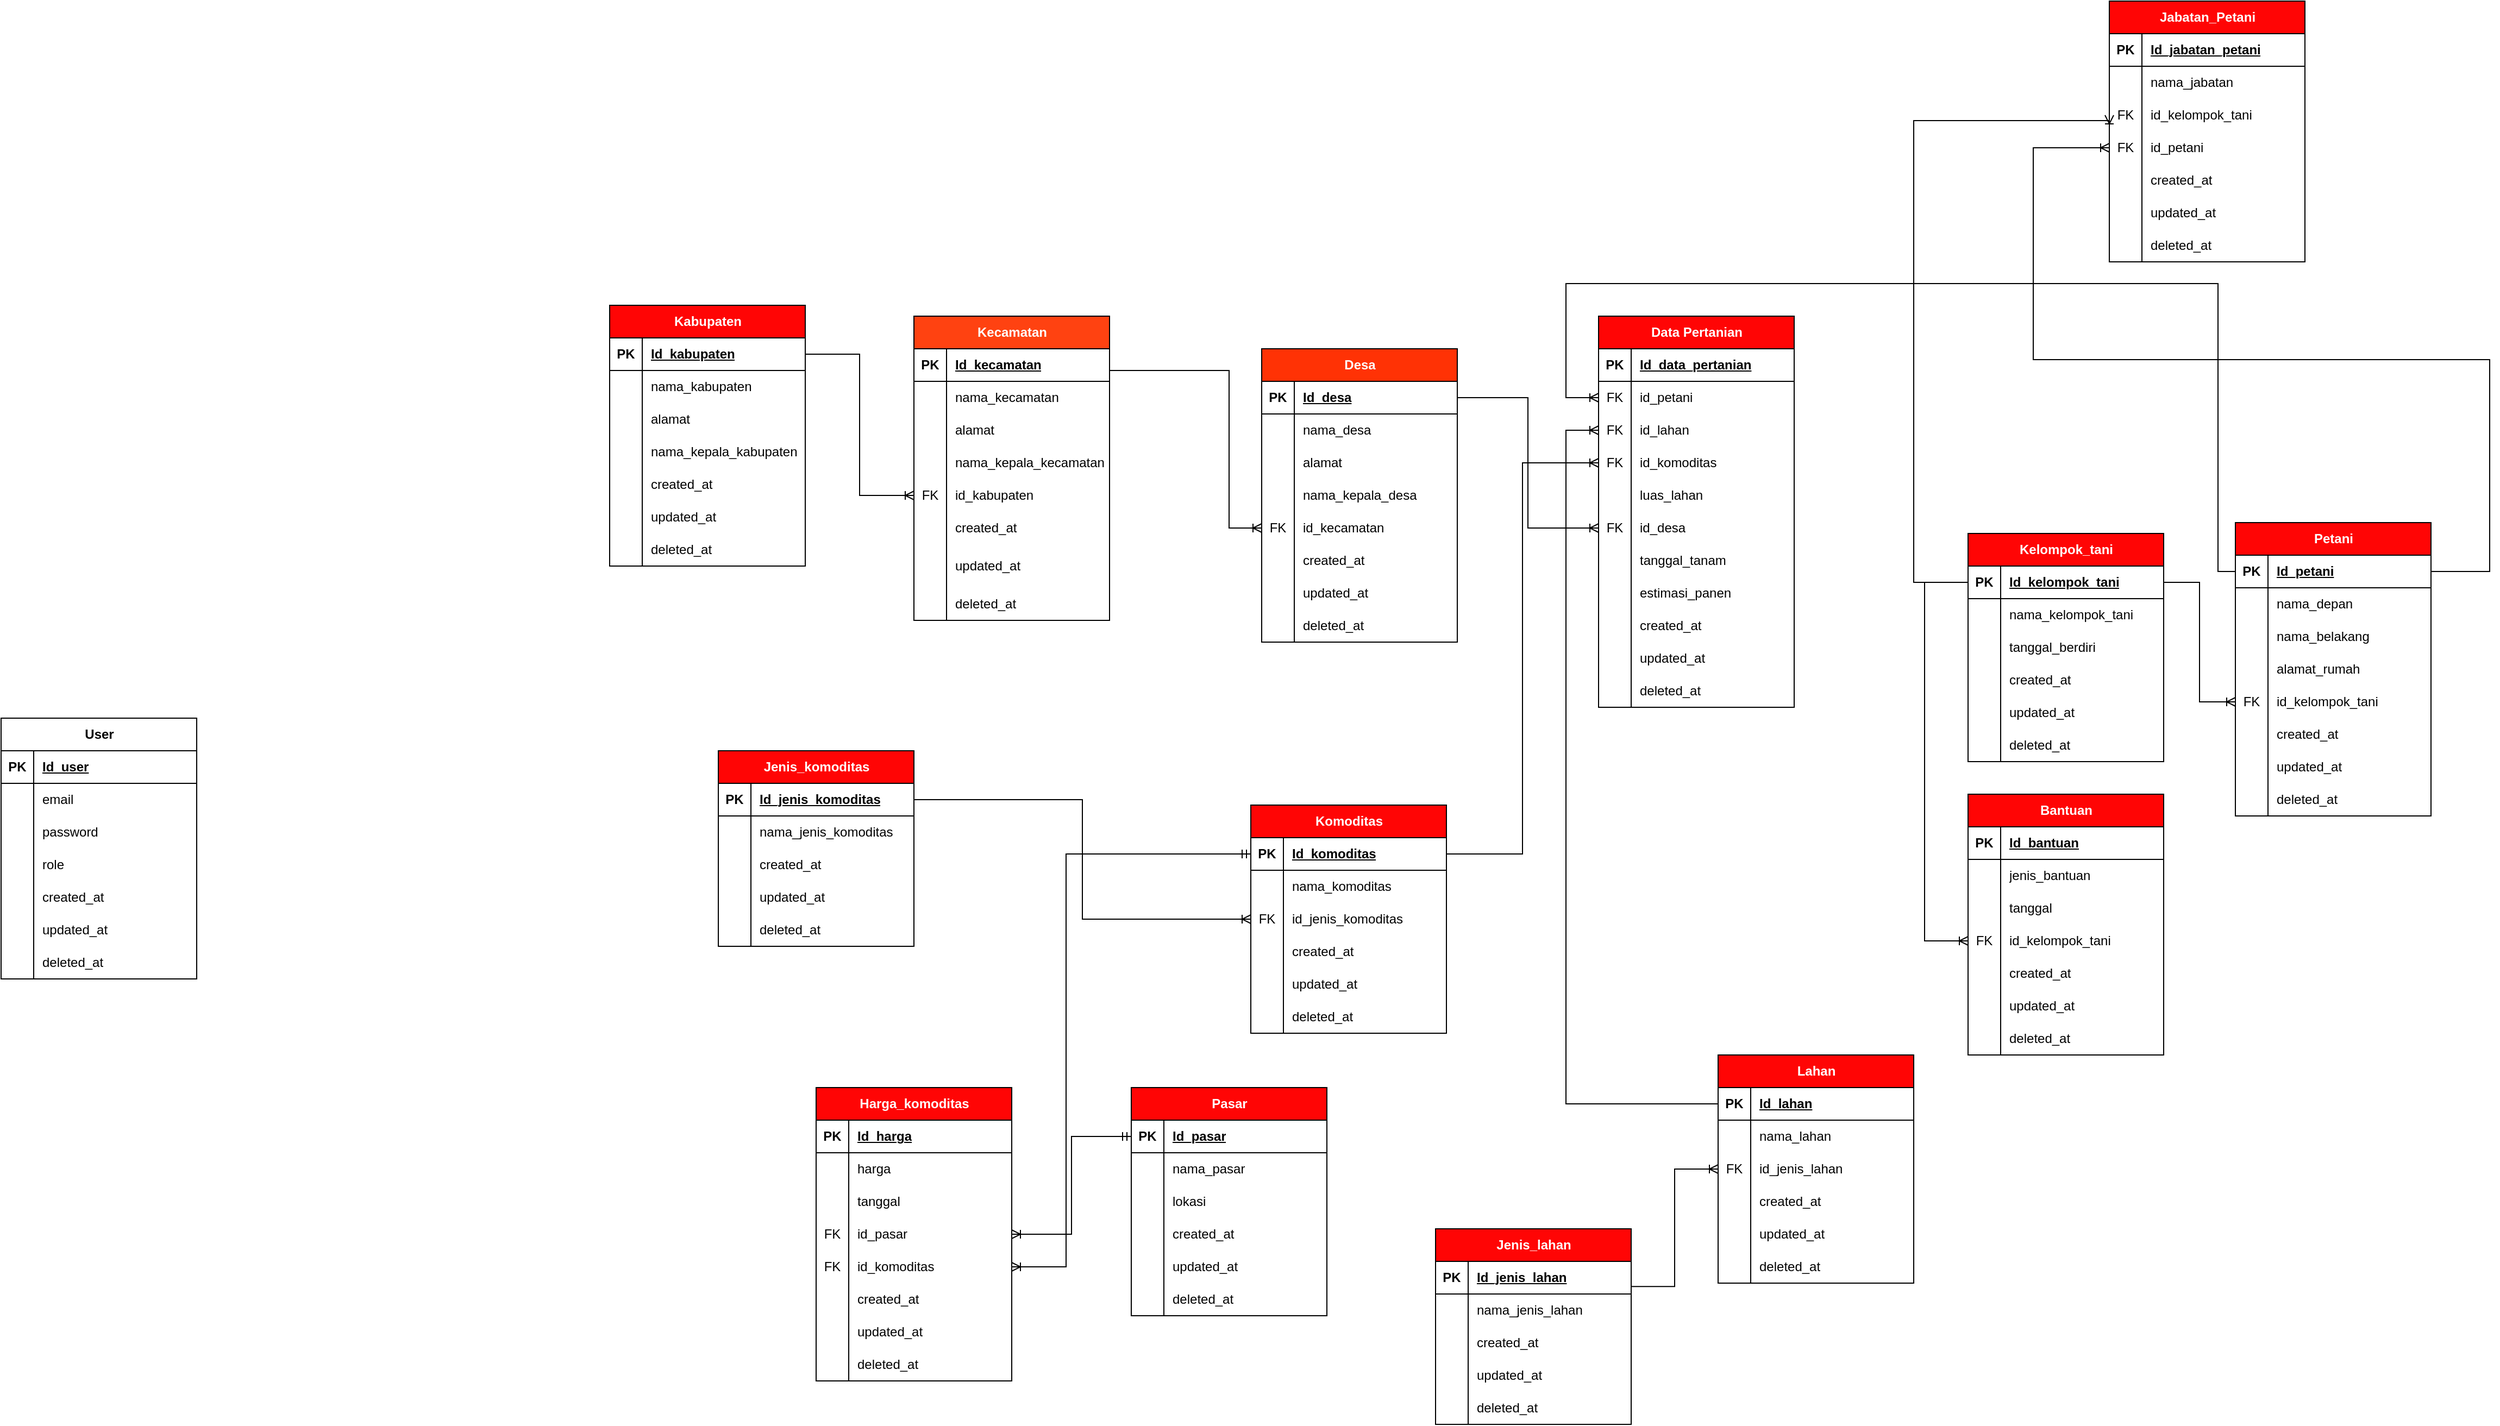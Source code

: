 <mxfile version="26.0.16">
  <diagram name="Page-1" id="Ng_OoSDzQS6bKcnnycFe">
    <mxGraphModel grid="1" page="1" gridSize="10" guides="1" tooltips="1" connect="1" arrows="1" fold="1" pageScale="1" pageWidth="827" pageHeight="1169" math="0" shadow="0">
      <root>
        <mxCell id="0" />
        <mxCell id="1" parent="0" />
        <mxCell id="aanaD6SbvTQ8hZDJdBaD-19" value="User" style="shape=table;startSize=30;container=1;collapsible=1;childLayout=tableLayout;fixedRows=1;rowLines=0;fontStyle=1;align=center;resizeLast=1;html=1;" vertex="1" parent="1">
          <mxGeometry x="280" y="-270" width="180" height="240" as="geometry">
            <mxRectangle x="280" y="-270" width="70" height="30" as="alternateBounds" />
          </mxGeometry>
        </mxCell>
        <mxCell id="aanaD6SbvTQ8hZDJdBaD-20" value="" style="shape=tableRow;horizontal=0;startSize=0;swimlaneHead=0;swimlaneBody=0;fillColor=none;collapsible=0;dropTarget=0;points=[[0,0.5],[1,0.5]];portConstraint=eastwest;top=0;left=0;right=0;bottom=1;" vertex="1" parent="aanaD6SbvTQ8hZDJdBaD-19">
          <mxGeometry y="30" width="180" height="30" as="geometry" />
        </mxCell>
        <mxCell id="aanaD6SbvTQ8hZDJdBaD-21" value="PK" style="shape=partialRectangle;connectable=0;fillColor=none;top=0;left=0;bottom=0;right=0;fontStyle=1;overflow=hidden;whiteSpace=wrap;html=1;" vertex="1" parent="aanaD6SbvTQ8hZDJdBaD-20">
          <mxGeometry width="30" height="30" as="geometry">
            <mxRectangle width="30" height="30" as="alternateBounds" />
          </mxGeometry>
        </mxCell>
        <mxCell id="aanaD6SbvTQ8hZDJdBaD-22" value="Id_user" style="shape=partialRectangle;connectable=0;fillColor=none;top=0;left=0;bottom=0;right=0;align=left;spacingLeft=6;fontStyle=5;overflow=hidden;whiteSpace=wrap;html=1;" vertex="1" parent="aanaD6SbvTQ8hZDJdBaD-20">
          <mxGeometry x="30" width="150" height="30" as="geometry">
            <mxRectangle width="150" height="30" as="alternateBounds" />
          </mxGeometry>
        </mxCell>
        <mxCell id="aanaD6SbvTQ8hZDJdBaD-23" value="" style="shape=tableRow;horizontal=0;startSize=0;swimlaneHead=0;swimlaneBody=0;fillColor=none;collapsible=0;dropTarget=0;points=[[0,0.5],[1,0.5]];portConstraint=eastwest;top=0;left=0;right=0;bottom=0;" vertex="1" parent="aanaD6SbvTQ8hZDJdBaD-19">
          <mxGeometry y="60" width="180" height="30" as="geometry" />
        </mxCell>
        <mxCell id="aanaD6SbvTQ8hZDJdBaD-24" value="" style="shape=partialRectangle;connectable=0;fillColor=none;top=0;left=0;bottom=0;right=0;editable=1;overflow=hidden;whiteSpace=wrap;html=1;" vertex="1" parent="aanaD6SbvTQ8hZDJdBaD-23">
          <mxGeometry width="30" height="30" as="geometry">
            <mxRectangle width="30" height="30" as="alternateBounds" />
          </mxGeometry>
        </mxCell>
        <mxCell id="aanaD6SbvTQ8hZDJdBaD-25" value="email" style="shape=partialRectangle;connectable=0;fillColor=none;top=0;left=0;bottom=0;right=0;align=left;spacingLeft=6;overflow=hidden;whiteSpace=wrap;html=1;" vertex="1" parent="aanaD6SbvTQ8hZDJdBaD-23">
          <mxGeometry x="30" width="150" height="30" as="geometry">
            <mxRectangle width="150" height="30" as="alternateBounds" />
          </mxGeometry>
        </mxCell>
        <mxCell id="aanaD6SbvTQ8hZDJdBaD-26" value="" style="shape=tableRow;horizontal=0;startSize=0;swimlaneHead=0;swimlaneBody=0;fillColor=none;collapsible=0;dropTarget=0;points=[[0,0.5],[1,0.5]];portConstraint=eastwest;top=0;left=0;right=0;bottom=0;" vertex="1" parent="aanaD6SbvTQ8hZDJdBaD-19">
          <mxGeometry y="90" width="180" height="30" as="geometry" />
        </mxCell>
        <mxCell id="aanaD6SbvTQ8hZDJdBaD-27" value="" style="shape=partialRectangle;connectable=0;fillColor=none;top=0;left=0;bottom=0;right=0;editable=1;overflow=hidden;whiteSpace=wrap;html=1;" vertex="1" parent="aanaD6SbvTQ8hZDJdBaD-26">
          <mxGeometry width="30" height="30" as="geometry">
            <mxRectangle width="30" height="30" as="alternateBounds" />
          </mxGeometry>
        </mxCell>
        <mxCell id="aanaD6SbvTQ8hZDJdBaD-28" value="password" style="shape=partialRectangle;connectable=0;fillColor=none;top=0;left=0;bottom=0;right=0;align=left;spacingLeft=6;overflow=hidden;whiteSpace=wrap;html=1;" vertex="1" parent="aanaD6SbvTQ8hZDJdBaD-26">
          <mxGeometry x="30" width="150" height="30" as="geometry">
            <mxRectangle width="150" height="30" as="alternateBounds" />
          </mxGeometry>
        </mxCell>
        <mxCell id="aanaD6SbvTQ8hZDJdBaD-29" value="" style="shape=tableRow;horizontal=0;startSize=0;swimlaneHead=0;swimlaneBody=0;fillColor=none;collapsible=0;dropTarget=0;points=[[0,0.5],[1,0.5]];portConstraint=eastwest;top=0;left=0;right=0;bottom=0;" vertex="1" parent="aanaD6SbvTQ8hZDJdBaD-19">
          <mxGeometry y="120" width="180" height="30" as="geometry" />
        </mxCell>
        <mxCell id="aanaD6SbvTQ8hZDJdBaD-30" value="" style="shape=partialRectangle;connectable=0;fillColor=none;top=0;left=0;bottom=0;right=0;editable=1;overflow=hidden;whiteSpace=wrap;html=1;" vertex="1" parent="aanaD6SbvTQ8hZDJdBaD-29">
          <mxGeometry width="30" height="30" as="geometry">
            <mxRectangle width="30" height="30" as="alternateBounds" />
          </mxGeometry>
        </mxCell>
        <mxCell id="aanaD6SbvTQ8hZDJdBaD-31" value="role" style="shape=partialRectangle;connectable=0;fillColor=none;top=0;left=0;bottom=0;right=0;align=left;spacingLeft=6;overflow=hidden;whiteSpace=wrap;html=1;" vertex="1" parent="aanaD6SbvTQ8hZDJdBaD-29">
          <mxGeometry x="30" width="150" height="30" as="geometry">
            <mxRectangle width="150" height="30" as="alternateBounds" />
          </mxGeometry>
        </mxCell>
        <mxCell id="aanaD6SbvTQ8hZDJdBaD-32" value="" style="shape=tableRow;horizontal=0;startSize=0;swimlaneHead=0;swimlaneBody=0;fillColor=none;collapsible=0;dropTarget=0;points=[[0,0.5],[1,0.5]];portConstraint=eastwest;top=0;left=0;right=0;bottom=0;" vertex="1" parent="aanaD6SbvTQ8hZDJdBaD-19">
          <mxGeometry y="150" width="180" height="30" as="geometry" />
        </mxCell>
        <mxCell id="aanaD6SbvTQ8hZDJdBaD-33" value="" style="shape=partialRectangle;connectable=0;fillColor=none;top=0;left=0;bottom=0;right=0;editable=1;overflow=hidden;whiteSpace=wrap;html=1;" vertex="1" parent="aanaD6SbvTQ8hZDJdBaD-32">
          <mxGeometry width="30" height="30" as="geometry">
            <mxRectangle width="30" height="30" as="alternateBounds" />
          </mxGeometry>
        </mxCell>
        <mxCell id="aanaD6SbvTQ8hZDJdBaD-34" value="created_at" style="shape=partialRectangle;connectable=0;fillColor=none;top=0;left=0;bottom=0;right=0;align=left;spacingLeft=6;overflow=hidden;whiteSpace=wrap;html=1;" vertex="1" parent="aanaD6SbvTQ8hZDJdBaD-32">
          <mxGeometry x="30" width="150" height="30" as="geometry">
            <mxRectangle width="150" height="30" as="alternateBounds" />
          </mxGeometry>
        </mxCell>
        <mxCell id="aanaD6SbvTQ8hZDJdBaD-35" value="" style="shape=tableRow;horizontal=0;startSize=0;swimlaneHead=0;swimlaneBody=0;fillColor=none;collapsible=0;dropTarget=0;points=[[0,0.5],[1,0.5]];portConstraint=eastwest;top=0;left=0;right=0;bottom=0;" vertex="1" parent="aanaD6SbvTQ8hZDJdBaD-19">
          <mxGeometry y="180" width="180" height="30" as="geometry" />
        </mxCell>
        <mxCell id="aanaD6SbvTQ8hZDJdBaD-36" value="" style="shape=partialRectangle;connectable=0;fillColor=none;top=0;left=0;bottom=0;right=0;editable=1;overflow=hidden;whiteSpace=wrap;html=1;" vertex="1" parent="aanaD6SbvTQ8hZDJdBaD-35">
          <mxGeometry width="30" height="30" as="geometry">
            <mxRectangle width="30" height="30" as="alternateBounds" />
          </mxGeometry>
        </mxCell>
        <mxCell id="aanaD6SbvTQ8hZDJdBaD-37" value="updated_at" style="shape=partialRectangle;connectable=0;fillColor=none;top=0;left=0;bottom=0;right=0;align=left;spacingLeft=6;overflow=hidden;whiteSpace=wrap;html=1;" vertex="1" parent="aanaD6SbvTQ8hZDJdBaD-35">
          <mxGeometry x="30" width="150" height="30" as="geometry">
            <mxRectangle width="150" height="30" as="alternateBounds" />
          </mxGeometry>
        </mxCell>
        <mxCell id="aanaD6SbvTQ8hZDJdBaD-57" value="" style="shape=tableRow;horizontal=0;startSize=0;swimlaneHead=0;swimlaneBody=0;fillColor=none;collapsible=0;dropTarget=0;points=[[0,0.5],[1,0.5]];portConstraint=eastwest;top=0;left=0;right=0;bottom=0;" vertex="1" parent="aanaD6SbvTQ8hZDJdBaD-19">
          <mxGeometry y="210" width="180" height="30" as="geometry" />
        </mxCell>
        <mxCell id="aanaD6SbvTQ8hZDJdBaD-58" value="" style="shape=partialRectangle;connectable=0;fillColor=none;top=0;left=0;bottom=0;right=0;editable=1;overflow=hidden;whiteSpace=wrap;html=1;" vertex="1" parent="aanaD6SbvTQ8hZDJdBaD-57">
          <mxGeometry width="30" height="30" as="geometry">
            <mxRectangle width="30" height="30" as="alternateBounds" />
          </mxGeometry>
        </mxCell>
        <mxCell id="aanaD6SbvTQ8hZDJdBaD-59" value="deleted_at" style="shape=partialRectangle;connectable=0;fillColor=none;top=0;left=0;bottom=0;right=0;align=left;spacingLeft=6;overflow=hidden;whiteSpace=wrap;html=1;" vertex="1" parent="aanaD6SbvTQ8hZDJdBaD-57">
          <mxGeometry x="30" width="150" height="30" as="geometry">
            <mxRectangle width="150" height="30" as="alternateBounds" />
          </mxGeometry>
        </mxCell>
        <mxCell id="aanaD6SbvTQ8hZDJdBaD-60" value="Desa" style="shape=table;startSize=30;container=1;collapsible=1;childLayout=tableLayout;fixedRows=1;rowLines=0;fontStyle=1;align=center;resizeLast=1;html=1;fillColor=light-dark(#FF3205,var(--ge-dark-color, #121212));fontColor=#ffffff;" vertex="1" parent="1">
          <mxGeometry x="1440" y="-610" width="180" height="270" as="geometry" />
        </mxCell>
        <mxCell id="aanaD6SbvTQ8hZDJdBaD-61" value="" style="shape=tableRow;horizontal=0;startSize=0;swimlaneHead=0;swimlaneBody=0;fillColor=none;collapsible=0;dropTarget=0;points=[[0,0.5],[1,0.5]];portConstraint=eastwest;top=0;left=0;right=0;bottom=1;" vertex="1" parent="aanaD6SbvTQ8hZDJdBaD-60">
          <mxGeometry y="30" width="180" height="30" as="geometry" />
        </mxCell>
        <mxCell id="aanaD6SbvTQ8hZDJdBaD-62" value="PK" style="shape=partialRectangle;connectable=0;fillColor=none;top=0;left=0;bottom=0;right=0;fontStyle=1;overflow=hidden;whiteSpace=wrap;html=1;" vertex="1" parent="aanaD6SbvTQ8hZDJdBaD-61">
          <mxGeometry width="30" height="30" as="geometry">
            <mxRectangle width="30" height="30" as="alternateBounds" />
          </mxGeometry>
        </mxCell>
        <mxCell id="aanaD6SbvTQ8hZDJdBaD-63" value="Id_desa" style="shape=partialRectangle;connectable=0;fillColor=none;top=0;left=0;bottom=0;right=0;align=left;spacingLeft=6;fontStyle=5;overflow=hidden;whiteSpace=wrap;html=1;" vertex="1" parent="aanaD6SbvTQ8hZDJdBaD-61">
          <mxGeometry x="30" width="150" height="30" as="geometry">
            <mxRectangle width="150" height="30" as="alternateBounds" />
          </mxGeometry>
        </mxCell>
        <mxCell id="aanaD6SbvTQ8hZDJdBaD-64" value="" style="shape=tableRow;horizontal=0;startSize=0;swimlaneHead=0;swimlaneBody=0;fillColor=none;collapsible=0;dropTarget=0;points=[[0,0.5],[1,0.5]];portConstraint=eastwest;top=0;left=0;right=0;bottom=0;" vertex="1" parent="aanaD6SbvTQ8hZDJdBaD-60">
          <mxGeometry y="60" width="180" height="30" as="geometry" />
        </mxCell>
        <mxCell id="aanaD6SbvTQ8hZDJdBaD-65" value="" style="shape=partialRectangle;connectable=0;fillColor=none;top=0;left=0;bottom=0;right=0;editable=1;overflow=hidden;whiteSpace=wrap;html=1;" vertex="1" parent="aanaD6SbvTQ8hZDJdBaD-64">
          <mxGeometry width="30" height="30" as="geometry">
            <mxRectangle width="30" height="30" as="alternateBounds" />
          </mxGeometry>
        </mxCell>
        <mxCell id="aanaD6SbvTQ8hZDJdBaD-66" value="nama_desa" style="shape=partialRectangle;connectable=0;fillColor=none;top=0;left=0;bottom=0;right=0;align=left;spacingLeft=6;overflow=hidden;whiteSpace=wrap;html=1;" vertex="1" parent="aanaD6SbvTQ8hZDJdBaD-64">
          <mxGeometry x="30" width="150" height="30" as="geometry">
            <mxRectangle width="150" height="30" as="alternateBounds" />
          </mxGeometry>
        </mxCell>
        <mxCell id="aanaD6SbvTQ8hZDJdBaD-67" value="" style="shape=tableRow;horizontal=0;startSize=0;swimlaneHead=0;swimlaneBody=0;fillColor=none;collapsible=0;dropTarget=0;points=[[0,0.5],[1,0.5]];portConstraint=eastwest;top=0;left=0;right=0;bottom=0;" vertex="1" parent="aanaD6SbvTQ8hZDJdBaD-60">
          <mxGeometry y="90" width="180" height="30" as="geometry" />
        </mxCell>
        <mxCell id="aanaD6SbvTQ8hZDJdBaD-68" value="" style="shape=partialRectangle;connectable=0;fillColor=none;top=0;left=0;bottom=0;right=0;editable=1;overflow=hidden;whiteSpace=wrap;html=1;" vertex="1" parent="aanaD6SbvTQ8hZDJdBaD-67">
          <mxGeometry width="30" height="30" as="geometry">
            <mxRectangle width="30" height="30" as="alternateBounds" />
          </mxGeometry>
        </mxCell>
        <mxCell id="aanaD6SbvTQ8hZDJdBaD-69" value="alamat" style="shape=partialRectangle;connectable=0;fillColor=none;top=0;left=0;bottom=0;right=0;align=left;spacingLeft=6;overflow=hidden;whiteSpace=wrap;html=1;" vertex="1" parent="aanaD6SbvTQ8hZDJdBaD-67">
          <mxGeometry x="30" width="150" height="30" as="geometry">
            <mxRectangle width="150" height="30" as="alternateBounds" />
          </mxGeometry>
        </mxCell>
        <mxCell id="aanaD6SbvTQ8hZDJdBaD-70" value="" style="shape=tableRow;horizontal=0;startSize=0;swimlaneHead=0;swimlaneBody=0;fillColor=none;collapsible=0;dropTarget=0;points=[[0,0.5],[1,0.5]];portConstraint=eastwest;top=0;left=0;right=0;bottom=0;" vertex="1" parent="aanaD6SbvTQ8hZDJdBaD-60">
          <mxGeometry y="120" width="180" height="30" as="geometry" />
        </mxCell>
        <mxCell id="aanaD6SbvTQ8hZDJdBaD-71" value="" style="shape=partialRectangle;connectable=0;fillColor=none;top=0;left=0;bottom=0;right=0;editable=1;overflow=hidden;whiteSpace=wrap;html=1;" vertex="1" parent="aanaD6SbvTQ8hZDJdBaD-70">
          <mxGeometry width="30" height="30" as="geometry">
            <mxRectangle width="30" height="30" as="alternateBounds" />
          </mxGeometry>
        </mxCell>
        <mxCell id="aanaD6SbvTQ8hZDJdBaD-72" value="nama_kepala_desa" style="shape=partialRectangle;connectable=0;fillColor=none;top=0;left=0;bottom=0;right=0;align=left;spacingLeft=6;overflow=hidden;whiteSpace=wrap;html=1;" vertex="1" parent="aanaD6SbvTQ8hZDJdBaD-70">
          <mxGeometry x="30" width="150" height="30" as="geometry">
            <mxRectangle width="150" height="30" as="alternateBounds" />
          </mxGeometry>
        </mxCell>
        <mxCell id="aanaD6SbvTQ8hZDJdBaD-86" value="" style="shape=tableRow;horizontal=0;startSize=0;swimlaneHead=0;swimlaneBody=0;fillColor=none;collapsible=0;dropTarget=0;points=[[0,0.5],[1,0.5]];portConstraint=eastwest;top=0;left=0;right=0;bottom=0;" vertex="1" parent="aanaD6SbvTQ8hZDJdBaD-60">
          <mxGeometry y="150" width="180" height="30" as="geometry" />
        </mxCell>
        <mxCell id="aanaD6SbvTQ8hZDJdBaD-87" value="FK" style="shape=partialRectangle;connectable=0;fillColor=none;top=0;left=0;bottom=0;right=0;editable=1;overflow=hidden;whiteSpace=wrap;html=1;" vertex="1" parent="aanaD6SbvTQ8hZDJdBaD-86">
          <mxGeometry width="30" height="30" as="geometry">
            <mxRectangle width="30" height="30" as="alternateBounds" />
          </mxGeometry>
        </mxCell>
        <mxCell id="aanaD6SbvTQ8hZDJdBaD-88" value="id_kecamatan" style="shape=partialRectangle;connectable=0;fillColor=none;top=0;left=0;bottom=0;right=0;align=left;spacingLeft=6;overflow=hidden;whiteSpace=wrap;html=1;" vertex="1" parent="aanaD6SbvTQ8hZDJdBaD-86">
          <mxGeometry x="30" width="150" height="30" as="geometry">
            <mxRectangle width="150" height="30" as="alternateBounds" />
          </mxGeometry>
        </mxCell>
        <mxCell id="aanaD6SbvTQ8hZDJdBaD-89" value="" style="shape=tableRow;horizontal=0;startSize=0;swimlaneHead=0;swimlaneBody=0;fillColor=none;collapsible=0;dropTarget=0;points=[[0,0.5],[1,0.5]];portConstraint=eastwest;top=0;left=0;right=0;bottom=0;" vertex="1" parent="aanaD6SbvTQ8hZDJdBaD-60">
          <mxGeometry y="180" width="180" height="30" as="geometry" />
        </mxCell>
        <mxCell id="aanaD6SbvTQ8hZDJdBaD-90" value="" style="shape=partialRectangle;connectable=0;fillColor=none;top=0;left=0;bottom=0;right=0;editable=1;overflow=hidden;whiteSpace=wrap;html=1;" vertex="1" parent="aanaD6SbvTQ8hZDJdBaD-89">
          <mxGeometry width="30" height="30" as="geometry">
            <mxRectangle width="30" height="30" as="alternateBounds" />
          </mxGeometry>
        </mxCell>
        <mxCell id="aanaD6SbvTQ8hZDJdBaD-91" value="created_at" style="shape=partialRectangle;connectable=0;fillColor=none;top=0;left=0;bottom=0;right=0;align=left;spacingLeft=6;overflow=hidden;whiteSpace=wrap;html=1;" vertex="1" parent="aanaD6SbvTQ8hZDJdBaD-89">
          <mxGeometry x="30" width="150" height="30" as="geometry">
            <mxRectangle width="150" height="30" as="alternateBounds" />
          </mxGeometry>
        </mxCell>
        <mxCell id="aanaD6SbvTQ8hZDJdBaD-92" value="" style="shape=tableRow;horizontal=0;startSize=0;swimlaneHead=0;swimlaneBody=0;fillColor=none;collapsible=0;dropTarget=0;points=[[0,0.5],[1,0.5]];portConstraint=eastwest;top=0;left=0;right=0;bottom=0;" vertex="1" parent="aanaD6SbvTQ8hZDJdBaD-60">
          <mxGeometry y="210" width="180" height="30" as="geometry" />
        </mxCell>
        <mxCell id="aanaD6SbvTQ8hZDJdBaD-93" value="" style="shape=partialRectangle;connectable=0;fillColor=none;top=0;left=0;bottom=0;right=0;editable=1;overflow=hidden;whiteSpace=wrap;html=1;" vertex="1" parent="aanaD6SbvTQ8hZDJdBaD-92">
          <mxGeometry width="30" height="30" as="geometry">
            <mxRectangle width="30" height="30" as="alternateBounds" />
          </mxGeometry>
        </mxCell>
        <mxCell id="aanaD6SbvTQ8hZDJdBaD-94" value="updated_at" style="shape=partialRectangle;connectable=0;fillColor=none;top=0;left=0;bottom=0;right=0;align=left;spacingLeft=6;overflow=hidden;whiteSpace=wrap;html=1;" vertex="1" parent="aanaD6SbvTQ8hZDJdBaD-92">
          <mxGeometry x="30" width="150" height="30" as="geometry">
            <mxRectangle width="150" height="30" as="alternateBounds" />
          </mxGeometry>
        </mxCell>
        <mxCell id="aanaD6SbvTQ8hZDJdBaD-95" value="" style="shape=tableRow;horizontal=0;startSize=0;swimlaneHead=0;swimlaneBody=0;fillColor=none;collapsible=0;dropTarget=0;points=[[0,0.5],[1,0.5]];portConstraint=eastwest;top=0;left=0;right=0;bottom=0;" vertex="1" parent="aanaD6SbvTQ8hZDJdBaD-60">
          <mxGeometry y="240" width="180" height="30" as="geometry" />
        </mxCell>
        <mxCell id="aanaD6SbvTQ8hZDJdBaD-96" value="" style="shape=partialRectangle;connectable=0;fillColor=none;top=0;left=0;bottom=0;right=0;editable=1;overflow=hidden;whiteSpace=wrap;html=1;" vertex="1" parent="aanaD6SbvTQ8hZDJdBaD-95">
          <mxGeometry width="30" height="30" as="geometry">
            <mxRectangle width="30" height="30" as="alternateBounds" />
          </mxGeometry>
        </mxCell>
        <mxCell id="aanaD6SbvTQ8hZDJdBaD-97" value="deleted_at" style="shape=partialRectangle;connectable=0;fillColor=none;top=0;left=0;bottom=0;right=0;align=left;spacingLeft=6;overflow=hidden;whiteSpace=wrap;html=1;" vertex="1" parent="aanaD6SbvTQ8hZDJdBaD-95">
          <mxGeometry x="30" width="150" height="30" as="geometry">
            <mxRectangle width="150" height="30" as="alternateBounds" />
          </mxGeometry>
        </mxCell>
        <mxCell id="aanaD6SbvTQ8hZDJdBaD-98" value="Kecamatan" style="shape=table;startSize=30;container=1;collapsible=1;childLayout=tableLayout;fixedRows=1;rowLines=0;fontStyle=1;align=center;resizeLast=1;html=1;fillColor=light-dark(#FF4211,var(--ge-dark-color, #121212));fontColor=#ffffff;" vertex="1" parent="1">
          <mxGeometry x="1120" y="-640" width="180" height="280" as="geometry">
            <mxRectangle x="930" y="-470" width="100" height="30" as="alternateBounds" />
          </mxGeometry>
        </mxCell>
        <mxCell id="aanaD6SbvTQ8hZDJdBaD-99" value="" style="shape=tableRow;horizontal=0;startSize=0;swimlaneHead=0;swimlaneBody=0;fillColor=none;collapsible=0;dropTarget=0;points=[[0,0.5],[1,0.5]];portConstraint=eastwest;top=0;left=0;right=0;bottom=1;" vertex="1" parent="aanaD6SbvTQ8hZDJdBaD-98">
          <mxGeometry y="30" width="180" height="30" as="geometry" />
        </mxCell>
        <mxCell id="aanaD6SbvTQ8hZDJdBaD-100" value="PK" style="shape=partialRectangle;connectable=0;fillColor=none;top=0;left=0;bottom=0;right=0;fontStyle=1;overflow=hidden;whiteSpace=wrap;html=1;" vertex="1" parent="aanaD6SbvTQ8hZDJdBaD-99">
          <mxGeometry width="30" height="30" as="geometry">
            <mxRectangle width="30" height="30" as="alternateBounds" />
          </mxGeometry>
        </mxCell>
        <mxCell id="aanaD6SbvTQ8hZDJdBaD-101" value="Id_kecamatan" style="shape=partialRectangle;connectable=0;fillColor=none;top=0;left=0;bottom=0;right=0;align=left;spacingLeft=6;fontStyle=5;overflow=hidden;whiteSpace=wrap;html=1;" vertex="1" parent="aanaD6SbvTQ8hZDJdBaD-99">
          <mxGeometry x="30" width="150" height="30" as="geometry">
            <mxRectangle width="150" height="30" as="alternateBounds" />
          </mxGeometry>
        </mxCell>
        <mxCell id="aanaD6SbvTQ8hZDJdBaD-102" value="" style="shape=tableRow;horizontal=0;startSize=0;swimlaneHead=0;swimlaneBody=0;fillColor=none;collapsible=0;dropTarget=0;points=[[0,0.5],[1,0.5]];portConstraint=eastwest;top=0;left=0;right=0;bottom=0;" vertex="1" parent="aanaD6SbvTQ8hZDJdBaD-98">
          <mxGeometry y="60" width="180" height="30" as="geometry" />
        </mxCell>
        <mxCell id="aanaD6SbvTQ8hZDJdBaD-103" value="" style="shape=partialRectangle;connectable=0;fillColor=none;top=0;left=0;bottom=0;right=0;editable=1;overflow=hidden;whiteSpace=wrap;html=1;" vertex="1" parent="aanaD6SbvTQ8hZDJdBaD-102">
          <mxGeometry width="30" height="30" as="geometry">
            <mxRectangle width="30" height="30" as="alternateBounds" />
          </mxGeometry>
        </mxCell>
        <mxCell id="aanaD6SbvTQ8hZDJdBaD-104" value="nama_kecamatan" style="shape=partialRectangle;connectable=0;fillColor=none;top=0;left=0;bottom=0;right=0;align=left;spacingLeft=6;overflow=hidden;whiteSpace=wrap;html=1;" vertex="1" parent="aanaD6SbvTQ8hZDJdBaD-102">
          <mxGeometry x="30" width="150" height="30" as="geometry">
            <mxRectangle width="150" height="30" as="alternateBounds" />
          </mxGeometry>
        </mxCell>
        <mxCell id="aanaD6SbvTQ8hZDJdBaD-105" value="" style="shape=tableRow;horizontal=0;startSize=0;swimlaneHead=0;swimlaneBody=0;fillColor=none;collapsible=0;dropTarget=0;points=[[0,0.5],[1,0.5]];portConstraint=eastwest;top=0;left=0;right=0;bottom=0;" vertex="1" parent="aanaD6SbvTQ8hZDJdBaD-98">
          <mxGeometry y="90" width="180" height="30" as="geometry" />
        </mxCell>
        <mxCell id="aanaD6SbvTQ8hZDJdBaD-106" value="" style="shape=partialRectangle;connectable=0;fillColor=none;top=0;left=0;bottom=0;right=0;editable=1;overflow=hidden;whiteSpace=wrap;html=1;" vertex="1" parent="aanaD6SbvTQ8hZDJdBaD-105">
          <mxGeometry width="30" height="30" as="geometry">
            <mxRectangle width="30" height="30" as="alternateBounds" />
          </mxGeometry>
        </mxCell>
        <mxCell id="aanaD6SbvTQ8hZDJdBaD-107" value="alamat" style="shape=partialRectangle;connectable=0;fillColor=none;top=0;left=0;bottom=0;right=0;align=left;spacingLeft=6;overflow=hidden;whiteSpace=wrap;html=1;" vertex="1" parent="aanaD6SbvTQ8hZDJdBaD-105">
          <mxGeometry x="30" width="150" height="30" as="geometry">
            <mxRectangle width="150" height="30" as="alternateBounds" />
          </mxGeometry>
        </mxCell>
        <mxCell id="aanaD6SbvTQ8hZDJdBaD-108" value="" style="shape=tableRow;horizontal=0;startSize=0;swimlaneHead=0;swimlaneBody=0;fillColor=none;collapsible=0;dropTarget=0;points=[[0,0.5],[1,0.5]];portConstraint=eastwest;top=0;left=0;right=0;bottom=0;" vertex="1" parent="aanaD6SbvTQ8hZDJdBaD-98">
          <mxGeometry y="120" width="180" height="30" as="geometry" />
        </mxCell>
        <mxCell id="aanaD6SbvTQ8hZDJdBaD-109" value="" style="shape=partialRectangle;connectable=0;fillColor=none;top=0;left=0;bottom=0;right=0;editable=1;overflow=hidden;whiteSpace=wrap;html=1;" vertex="1" parent="aanaD6SbvTQ8hZDJdBaD-108">
          <mxGeometry width="30" height="30" as="geometry">
            <mxRectangle width="30" height="30" as="alternateBounds" />
          </mxGeometry>
        </mxCell>
        <mxCell id="aanaD6SbvTQ8hZDJdBaD-110" value="nama_kepala_kecamatan" style="shape=partialRectangle;connectable=0;fillColor=none;top=0;left=0;bottom=0;right=0;align=left;spacingLeft=6;overflow=hidden;whiteSpace=wrap;html=1;" vertex="1" parent="aanaD6SbvTQ8hZDJdBaD-108">
          <mxGeometry x="30" width="150" height="30" as="geometry">
            <mxRectangle width="150" height="30" as="alternateBounds" />
          </mxGeometry>
        </mxCell>
        <mxCell id="aanaD6SbvTQ8hZDJdBaD-111" value="" style="shape=tableRow;horizontal=0;startSize=0;swimlaneHead=0;swimlaneBody=0;fillColor=none;collapsible=0;dropTarget=0;points=[[0,0.5],[1,0.5]];portConstraint=eastwest;top=0;left=0;right=0;bottom=0;" vertex="1" parent="aanaD6SbvTQ8hZDJdBaD-98">
          <mxGeometry y="150" width="180" height="30" as="geometry" />
        </mxCell>
        <mxCell id="aanaD6SbvTQ8hZDJdBaD-112" value="FK" style="shape=partialRectangle;connectable=0;fillColor=none;top=0;left=0;bottom=0;right=0;editable=1;overflow=hidden;whiteSpace=wrap;html=1;" vertex="1" parent="aanaD6SbvTQ8hZDJdBaD-111">
          <mxGeometry width="30" height="30" as="geometry">
            <mxRectangle width="30" height="30" as="alternateBounds" />
          </mxGeometry>
        </mxCell>
        <mxCell id="aanaD6SbvTQ8hZDJdBaD-113" value="id_kabupaten" style="shape=partialRectangle;connectable=0;fillColor=none;top=0;left=0;bottom=0;right=0;align=left;spacingLeft=6;overflow=hidden;whiteSpace=wrap;html=1;" vertex="1" parent="aanaD6SbvTQ8hZDJdBaD-111">
          <mxGeometry x="30" width="150" height="30" as="geometry">
            <mxRectangle width="150" height="30" as="alternateBounds" />
          </mxGeometry>
        </mxCell>
        <mxCell id="aanaD6SbvTQ8hZDJdBaD-114" value="" style="shape=tableRow;horizontal=0;startSize=0;swimlaneHead=0;swimlaneBody=0;fillColor=none;collapsible=0;dropTarget=0;points=[[0,0.5],[1,0.5]];portConstraint=eastwest;top=0;left=0;right=0;bottom=0;" vertex="1" parent="aanaD6SbvTQ8hZDJdBaD-98">
          <mxGeometry y="180" width="180" height="30" as="geometry" />
        </mxCell>
        <mxCell id="aanaD6SbvTQ8hZDJdBaD-115" value="" style="shape=partialRectangle;connectable=0;fillColor=none;top=0;left=0;bottom=0;right=0;editable=1;overflow=hidden;whiteSpace=wrap;html=1;" vertex="1" parent="aanaD6SbvTQ8hZDJdBaD-114">
          <mxGeometry width="30" height="30" as="geometry">
            <mxRectangle width="30" height="30" as="alternateBounds" />
          </mxGeometry>
        </mxCell>
        <mxCell id="aanaD6SbvTQ8hZDJdBaD-116" value="created_at" style="shape=partialRectangle;connectable=0;fillColor=none;top=0;left=0;bottom=0;right=0;align=left;spacingLeft=6;overflow=hidden;whiteSpace=wrap;html=1;" vertex="1" parent="aanaD6SbvTQ8hZDJdBaD-114">
          <mxGeometry x="30" width="150" height="30" as="geometry">
            <mxRectangle width="150" height="30" as="alternateBounds" />
          </mxGeometry>
        </mxCell>
        <mxCell id="aanaD6SbvTQ8hZDJdBaD-117" value="" style="shape=tableRow;horizontal=0;startSize=0;swimlaneHead=0;swimlaneBody=0;fillColor=none;collapsible=0;dropTarget=0;points=[[0,0.5],[1,0.5]];portConstraint=eastwest;top=0;left=0;right=0;bottom=0;" vertex="1" parent="aanaD6SbvTQ8hZDJdBaD-98">
          <mxGeometry y="210" width="180" height="40" as="geometry" />
        </mxCell>
        <mxCell id="aanaD6SbvTQ8hZDJdBaD-118" value="" style="shape=partialRectangle;connectable=0;fillColor=none;top=0;left=0;bottom=0;right=0;editable=1;overflow=hidden;whiteSpace=wrap;html=1;" vertex="1" parent="aanaD6SbvTQ8hZDJdBaD-117">
          <mxGeometry width="30" height="40" as="geometry">
            <mxRectangle width="30" height="40" as="alternateBounds" />
          </mxGeometry>
        </mxCell>
        <mxCell id="aanaD6SbvTQ8hZDJdBaD-119" value="updated_at" style="shape=partialRectangle;connectable=0;fillColor=none;top=0;left=0;bottom=0;right=0;align=left;spacingLeft=6;overflow=hidden;whiteSpace=wrap;html=1;" vertex="1" parent="aanaD6SbvTQ8hZDJdBaD-117">
          <mxGeometry x="30" width="150" height="40" as="geometry">
            <mxRectangle width="150" height="40" as="alternateBounds" />
          </mxGeometry>
        </mxCell>
        <mxCell id="aanaD6SbvTQ8hZDJdBaD-120" value="" style="shape=tableRow;horizontal=0;startSize=0;swimlaneHead=0;swimlaneBody=0;fillColor=none;collapsible=0;dropTarget=0;points=[[0,0.5],[1,0.5]];portConstraint=eastwest;top=0;left=0;right=0;bottom=0;" vertex="1" parent="aanaD6SbvTQ8hZDJdBaD-98">
          <mxGeometry y="250" width="180" height="30" as="geometry" />
        </mxCell>
        <mxCell id="aanaD6SbvTQ8hZDJdBaD-121" value="" style="shape=partialRectangle;connectable=0;fillColor=none;top=0;left=0;bottom=0;right=0;editable=1;overflow=hidden;whiteSpace=wrap;html=1;" vertex="1" parent="aanaD6SbvTQ8hZDJdBaD-120">
          <mxGeometry width="30" height="30" as="geometry">
            <mxRectangle width="30" height="30" as="alternateBounds" />
          </mxGeometry>
        </mxCell>
        <mxCell id="aanaD6SbvTQ8hZDJdBaD-122" value="deleted_at" style="shape=partialRectangle;connectable=0;fillColor=none;top=0;left=0;bottom=0;right=0;align=left;spacingLeft=6;overflow=hidden;whiteSpace=wrap;html=1;" vertex="1" parent="aanaD6SbvTQ8hZDJdBaD-120">
          <mxGeometry x="30" width="150" height="30" as="geometry">
            <mxRectangle width="150" height="30" as="alternateBounds" />
          </mxGeometry>
        </mxCell>
        <mxCell id="aanaD6SbvTQ8hZDJdBaD-160" value="" style="edgeStyle=orthogonalEdgeStyle;fontSize=12;html=1;endArrow=ERoneToMany;rounded=0;entryX=0;entryY=0.5;entryDx=0;entryDy=0;exitX=1;exitY=0.5;exitDx=0;exitDy=0;" edge="1" parent="1" source="aanaD6SbvTQ8hZDJdBaD-99" target="aanaD6SbvTQ8hZDJdBaD-86">
          <mxGeometry width="100" height="100" relative="1" as="geometry">
            <mxPoint x="900" y="-310" as="sourcePoint" />
            <mxPoint x="910" y="-230" as="targetPoint" />
            <Array as="points">
              <mxPoint x="1300" y="-590" />
              <mxPoint x="1410" y="-590" />
              <mxPoint x="1410" y="-445" />
            </Array>
          </mxGeometry>
        </mxCell>
        <mxCell id="aanaD6SbvTQ8hZDJdBaD-162" value="Kabupaten" style="fontColor=#ffffff;shape=table;startSize=30;container=1;collapsible=1;childLayout=tableLayout;fixedRows=1;rowLines=0;fontStyle=1;align=center;resizeLast=1;html=1;fillColor=light-dark(#FF0505,var(--ge-dark-color, #121212));" vertex="1" parent="1">
          <mxGeometry x="840" y="-650" width="180" height="240" as="geometry">
            <mxRectangle x="1100" y="-470" width="100" height="30" as="alternateBounds" />
          </mxGeometry>
        </mxCell>
        <mxCell id="aanaD6SbvTQ8hZDJdBaD-163" value="" style="shape=tableRow;horizontal=0;startSize=0;swimlaneHead=0;swimlaneBody=0;fillColor=none;collapsible=0;dropTarget=0;points=[[0,0.5],[1,0.5]];portConstraint=eastwest;top=0;left=0;right=0;bottom=1;" vertex="1" parent="aanaD6SbvTQ8hZDJdBaD-162">
          <mxGeometry y="30" width="180" height="30" as="geometry" />
        </mxCell>
        <mxCell id="aanaD6SbvTQ8hZDJdBaD-164" value="PK" style="shape=partialRectangle;connectable=0;fillColor=none;top=0;left=0;bottom=0;right=0;fontStyle=1;overflow=hidden;whiteSpace=wrap;html=1;" vertex="1" parent="aanaD6SbvTQ8hZDJdBaD-163">
          <mxGeometry width="30" height="30" as="geometry">
            <mxRectangle width="30" height="30" as="alternateBounds" />
          </mxGeometry>
        </mxCell>
        <mxCell id="aanaD6SbvTQ8hZDJdBaD-165" value="Id_kabupaten" style="shape=partialRectangle;connectable=0;fillColor=none;top=0;left=0;bottom=0;right=0;align=left;spacingLeft=6;fontStyle=5;overflow=hidden;whiteSpace=wrap;html=1;" vertex="1" parent="aanaD6SbvTQ8hZDJdBaD-163">
          <mxGeometry x="30" width="150" height="30" as="geometry">
            <mxRectangle width="150" height="30" as="alternateBounds" />
          </mxGeometry>
        </mxCell>
        <mxCell id="aanaD6SbvTQ8hZDJdBaD-166" value="" style="shape=tableRow;horizontal=0;startSize=0;swimlaneHead=0;swimlaneBody=0;fillColor=none;collapsible=0;dropTarget=0;points=[[0,0.5],[1,0.5]];portConstraint=eastwest;top=0;left=0;right=0;bottom=0;" vertex="1" parent="aanaD6SbvTQ8hZDJdBaD-162">
          <mxGeometry y="60" width="180" height="30" as="geometry" />
        </mxCell>
        <mxCell id="aanaD6SbvTQ8hZDJdBaD-167" value="" style="shape=partialRectangle;connectable=0;fillColor=none;top=0;left=0;bottom=0;right=0;editable=1;overflow=hidden;whiteSpace=wrap;html=1;" vertex="1" parent="aanaD6SbvTQ8hZDJdBaD-166">
          <mxGeometry width="30" height="30" as="geometry">
            <mxRectangle width="30" height="30" as="alternateBounds" />
          </mxGeometry>
        </mxCell>
        <mxCell id="aanaD6SbvTQ8hZDJdBaD-168" value="nama_kabupaten" style="shape=partialRectangle;connectable=0;fillColor=none;top=0;left=0;bottom=0;right=0;align=left;spacingLeft=6;overflow=hidden;whiteSpace=wrap;html=1;" vertex="1" parent="aanaD6SbvTQ8hZDJdBaD-166">
          <mxGeometry x="30" width="150" height="30" as="geometry">
            <mxRectangle width="150" height="30" as="alternateBounds" />
          </mxGeometry>
        </mxCell>
        <mxCell id="aanaD6SbvTQ8hZDJdBaD-169" value="" style="shape=tableRow;horizontal=0;startSize=0;swimlaneHead=0;swimlaneBody=0;fillColor=none;collapsible=0;dropTarget=0;points=[[0,0.5],[1,0.5]];portConstraint=eastwest;top=0;left=0;right=0;bottom=0;" vertex="1" parent="aanaD6SbvTQ8hZDJdBaD-162">
          <mxGeometry y="90" width="180" height="30" as="geometry" />
        </mxCell>
        <mxCell id="aanaD6SbvTQ8hZDJdBaD-170" value="" style="shape=partialRectangle;connectable=0;fillColor=none;top=0;left=0;bottom=0;right=0;editable=1;overflow=hidden;whiteSpace=wrap;html=1;" vertex="1" parent="aanaD6SbvTQ8hZDJdBaD-169">
          <mxGeometry width="30" height="30" as="geometry">
            <mxRectangle width="30" height="30" as="alternateBounds" />
          </mxGeometry>
        </mxCell>
        <mxCell id="aanaD6SbvTQ8hZDJdBaD-171" value="alamat" style="shape=partialRectangle;connectable=0;fillColor=none;top=0;left=0;bottom=0;right=0;align=left;spacingLeft=6;overflow=hidden;whiteSpace=wrap;html=1;" vertex="1" parent="aanaD6SbvTQ8hZDJdBaD-169">
          <mxGeometry x="30" width="150" height="30" as="geometry">
            <mxRectangle width="150" height="30" as="alternateBounds" />
          </mxGeometry>
        </mxCell>
        <mxCell id="aanaD6SbvTQ8hZDJdBaD-172" value="" style="shape=tableRow;horizontal=0;startSize=0;swimlaneHead=0;swimlaneBody=0;fillColor=none;collapsible=0;dropTarget=0;points=[[0,0.5],[1,0.5]];portConstraint=eastwest;top=0;left=0;right=0;bottom=0;" vertex="1" parent="aanaD6SbvTQ8hZDJdBaD-162">
          <mxGeometry y="120" width="180" height="30" as="geometry" />
        </mxCell>
        <mxCell id="aanaD6SbvTQ8hZDJdBaD-173" value="" style="shape=partialRectangle;connectable=0;fillColor=none;top=0;left=0;bottom=0;right=0;editable=1;overflow=hidden;whiteSpace=wrap;html=1;" vertex="1" parent="aanaD6SbvTQ8hZDJdBaD-172">
          <mxGeometry width="30" height="30" as="geometry">
            <mxRectangle width="30" height="30" as="alternateBounds" />
          </mxGeometry>
        </mxCell>
        <mxCell id="aanaD6SbvTQ8hZDJdBaD-174" value="nama_kepala_kabupaten" style="shape=partialRectangle;connectable=0;fillColor=none;top=0;left=0;bottom=0;right=0;align=left;spacingLeft=6;overflow=hidden;whiteSpace=wrap;html=1;" vertex="1" parent="aanaD6SbvTQ8hZDJdBaD-172">
          <mxGeometry x="30" width="150" height="30" as="geometry">
            <mxRectangle width="150" height="30" as="alternateBounds" />
          </mxGeometry>
        </mxCell>
        <mxCell id="aanaD6SbvTQ8hZDJdBaD-178" value="" style="shape=tableRow;horizontal=0;startSize=0;swimlaneHead=0;swimlaneBody=0;fillColor=none;collapsible=0;dropTarget=0;points=[[0,0.5],[1,0.5]];portConstraint=eastwest;top=0;left=0;right=0;bottom=0;" vertex="1" parent="aanaD6SbvTQ8hZDJdBaD-162">
          <mxGeometry y="150" width="180" height="30" as="geometry" />
        </mxCell>
        <mxCell id="aanaD6SbvTQ8hZDJdBaD-179" value="" style="shape=partialRectangle;connectable=0;fillColor=none;top=0;left=0;bottom=0;right=0;editable=1;overflow=hidden;whiteSpace=wrap;html=1;" vertex="1" parent="aanaD6SbvTQ8hZDJdBaD-178">
          <mxGeometry width="30" height="30" as="geometry">
            <mxRectangle width="30" height="30" as="alternateBounds" />
          </mxGeometry>
        </mxCell>
        <mxCell id="aanaD6SbvTQ8hZDJdBaD-180" value="created_at" style="shape=partialRectangle;connectable=0;fillColor=none;top=0;left=0;bottom=0;right=0;align=left;spacingLeft=6;overflow=hidden;whiteSpace=wrap;html=1;" vertex="1" parent="aanaD6SbvTQ8hZDJdBaD-178">
          <mxGeometry x="30" width="150" height="30" as="geometry">
            <mxRectangle width="150" height="30" as="alternateBounds" />
          </mxGeometry>
        </mxCell>
        <mxCell id="aanaD6SbvTQ8hZDJdBaD-181" value="" style="shape=tableRow;horizontal=0;startSize=0;swimlaneHead=0;swimlaneBody=0;fillColor=none;collapsible=0;dropTarget=0;points=[[0,0.5],[1,0.5]];portConstraint=eastwest;top=0;left=0;right=0;bottom=0;" vertex="1" parent="aanaD6SbvTQ8hZDJdBaD-162">
          <mxGeometry y="180" width="180" height="30" as="geometry" />
        </mxCell>
        <mxCell id="aanaD6SbvTQ8hZDJdBaD-182" value="" style="shape=partialRectangle;connectable=0;fillColor=none;top=0;left=0;bottom=0;right=0;editable=1;overflow=hidden;whiteSpace=wrap;html=1;" vertex="1" parent="aanaD6SbvTQ8hZDJdBaD-181">
          <mxGeometry width="30" height="30" as="geometry">
            <mxRectangle width="30" height="30" as="alternateBounds" />
          </mxGeometry>
        </mxCell>
        <mxCell id="aanaD6SbvTQ8hZDJdBaD-183" value="updated_at" style="shape=partialRectangle;connectable=0;fillColor=none;top=0;left=0;bottom=0;right=0;align=left;spacingLeft=6;overflow=hidden;whiteSpace=wrap;html=1;" vertex="1" parent="aanaD6SbvTQ8hZDJdBaD-181">
          <mxGeometry x="30" width="150" height="30" as="geometry">
            <mxRectangle width="150" height="30" as="alternateBounds" />
          </mxGeometry>
        </mxCell>
        <mxCell id="aanaD6SbvTQ8hZDJdBaD-184" value="" style="shape=tableRow;horizontal=0;startSize=0;swimlaneHead=0;swimlaneBody=0;fillColor=none;collapsible=0;dropTarget=0;points=[[0,0.5],[1,0.5]];portConstraint=eastwest;top=0;left=0;right=0;bottom=0;" vertex="1" parent="aanaD6SbvTQ8hZDJdBaD-162">
          <mxGeometry y="210" width="180" height="30" as="geometry" />
        </mxCell>
        <mxCell id="aanaD6SbvTQ8hZDJdBaD-185" value="" style="shape=partialRectangle;connectable=0;fillColor=none;top=0;left=0;bottom=0;right=0;editable=1;overflow=hidden;whiteSpace=wrap;html=1;" vertex="1" parent="aanaD6SbvTQ8hZDJdBaD-184">
          <mxGeometry width="30" height="30" as="geometry">
            <mxRectangle width="30" height="30" as="alternateBounds" />
          </mxGeometry>
        </mxCell>
        <mxCell id="aanaD6SbvTQ8hZDJdBaD-186" value="deleted_at" style="shape=partialRectangle;connectable=0;fillColor=none;top=0;left=0;bottom=0;right=0;align=left;spacingLeft=6;overflow=hidden;whiteSpace=wrap;html=1;" vertex="1" parent="aanaD6SbvTQ8hZDJdBaD-184">
          <mxGeometry x="30" width="150" height="30" as="geometry">
            <mxRectangle width="150" height="30" as="alternateBounds" />
          </mxGeometry>
        </mxCell>
        <mxCell id="aanaD6SbvTQ8hZDJdBaD-187" value="" style="edgeStyle=orthogonalEdgeStyle;fontSize=12;html=1;endArrow=ERoneToMany;rounded=0;entryX=0;entryY=0.5;entryDx=0;entryDy=0;" edge="1" parent="1" source="aanaD6SbvTQ8hZDJdBaD-163" target="aanaD6SbvTQ8hZDJdBaD-111">
          <mxGeometry width="100" height="100" relative="1" as="geometry">
            <mxPoint x="1140" y="-110" as="sourcePoint" />
            <mxPoint x="1240" y="-210" as="targetPoint" />
          </mxGeometry>
        </mxCell>
        <mxCell id="aanaD6SbvTQ8hZDJdBaD-188" value="Jenis_komoditas" style="shape=table;startSize=30;container=1;collapsible=1;childLayout=tableLayout;fixedRows=1;rowLines=0;fontStyle=1;align=center;resizeLast=1;html=1;fillColor=light-dark(#FF0505,var(--ge-dark-color, #121212));fontColor=#ffffff;" vertex="1" parent="1">
          <mxGeometry x="940" y="-240" width="180" height="180" as="geometry">
            <mxRectangle x="1100" y="-470" width="100" height="30" as="alternateBounds" />
          </mxGeometry>
        </mxCell>
        <mxCell id="aanaD6SbvTQ8hZDJdBaD-189" value="" style="shape=tableRow;horizontal=0;startSize=0;swimlaneHead=0;swimlaneBody=0;fillColor=none;collapsible=0;dropTarget=0;points=[[0,0.5],[1,0.5]];portConstraint=eastwest;top=0;left=0;right=0;bottom=1;" vertex="1" parent="aanaD6SbvTQ8hZDJdBaD-188">
          <mxGeometry y="30" width="180" height="30" as="geometry" />
        </mxCell>
        <mxCell id="aanaD6SbvTQ8hZDJdBaD-190" value="PK" style="shape=partialRectangle;connectable=0;fillColor=none;top=0;left=0;bottom=0;right=0;fontStyle=1;overflow=hidden;whiteSpace=wrap;html=1;" vertex="1" parent="aanaD6SbvTQ8hZDJdBaD-189">
          <mxGeometry width="30" height="30" as="geometry">
            <mxRectangle width="30" height="30" as="alternateBounds" />
          </mxGeometry>
        </mxCell>
        <mxCell id="aanaD6SbvTQ8hZDJdBaD-191" value="Id_jenis_komoditas" style="shape=partialRectangle;connectable=0;fillColor=none;top=0;left=0;bottom=0;right=0;align=left;spacingLeft=6;fontStyle=5;overflow=hidden;whiteSpace=wrap;html=1;" vertex="1" parent="aanaD6SbvTQ8hZDJdBaD-189">
          <mxGeometry x="30" width="150" height="30" as="geometry">
            <mxRectangle width="150" height="30" as="alternateBounds" />
          </mxGeometry>
        </mxCell>
        <mxCell id="aanaD6SbvTQ8hZDJdBaD-192" value="" style="shape=tableRow;horizontal=0;startSize=0;swimlaneHead=0;swimlaneBody=0;fillColor=none;collapsible=0;dropTarget=0;points=[[0,0.5],[1,0.5]];portConstraint=eastwest;top=0;left=0;right=0;bottom=0;" vertex="1" parent="aanaD6SbvTQ8hZDJdBaD-188">
          <mxGeometry y="60" width="180" height="30" as="geometry" />
        </mxCell>
        <mxCell id="aanaD6SbvTQ8hZDJdBaD-193" value="" style="shape=partialRectangle;connectable=0;fillColor=none;top=0;left=0;bottom=0;right=0;editable=1;overflow=hidden;whiteSpace=wrap;html=1;" vertex="1" parent="aanaD6SbvTQ8hZDJdBaD-192">
          <mxGeometry width="30" height="30" as="geometry">
            <mxRectangle width="30" height="30" as="alternateBounds" />
          </mxGeometry>
        </mxCell>
        <mxCell id="aanaD6SbvTQ8hZDJdBaD-194" value="nama_jenis_komoditas" style="shape=partialRectangle;connectable=0;fillColor=none;top=0;left=0;bottom=0;right=0;align=left;spacingLeft=6;overflow=hidden;whiteSpace=wrap;html=1;" vertex="1" parent="aanaD6SbvTQ8hZDJdBaD-192">
          <mxGeometry x="30" width="150" height="30" as="geometry">
            <mxRectangle width="150" height="30" as="alternateBounds" />
          </mxGeometry>
        </mxCell>
        <mxCell id="aanaD6SbvTQ8hZDJdBaD-201" value="" style="shape=tableRow;horizontal=0;startSize=0;swimlaneHead=0;swimlaneBody=0;fillColor=none;collapsible=0;dropTarget=0;points=[[0,0.5],[1,0.5]];portConstraint=eastwest;top=0;left=0;right=0;bottom=0;" vertex="1" parent="aanaD6SbvTQ8hZDJdBaD-188">
          <mxGeometry y="90" width="180" height="30" as="geometry" />
        </mxCell>
        <mxCell id="aanaD6SbvTQ8hZDJdBaD-202" value="" style="shape=partialRectangle;connectable=0;fillColor=none;top=0;left=0;bottom=0;right=0;editable=1;overflow=hidden;whiteSpace=wrap;html=1;" vertex="1" parent="aanaD6SbvTQ8hZDJdBaD-201">
          <mxGeometry width="30" height="30" as="geometry">
            <mxRectangle width="30" height="30" as="alternateBounds" />
          </mxGeometry>
        </mxCell>
        <mxCell id="aanaD6SbvTQ8hZDJdBaD-203" value="created_at" style="shape=partialRectangle;connectable=0;fillColor=none;top=0;left=0;bottom=0;right=0;align=left;spacingLeft=6;overflow=hidden;whiteSpace=wrap;html=1;" vertex="1" parent="aanaD6SbvTQ8hZDJdBaD-201">
          <mxGeometry x="30" width="150" height="30" as="geometry">
            <mxRectangle width="150" height="30" as="alternateBounds" />
          </mxGeometry>
        </mxCell>
        <mxCell id="aanaD6SbvTQ8hZDJdBaD-204" value="" style="shape=tableRow;horizontal=0;startSize=0;swimlaneHead=0;swimlaneBody=0;fillColor=none;collapsible=0;dropTarget=0;points=[[0,0.5],[1,0.5]];portConstraint=eastwest;top=0;left=0;right=0;bottom=0;" vertex="1" parent="aanaD6SbvTQ8hZDJdBaD-188">
          <mxGeometry y="120" width="180" height="30" as="geometry" />
        </mxCell>
        <mxCell id="aanaD6SbvTQ8hZDJdBaD-205" value="" style="shape=partialRectangle;connectable=0;fillColor=none;top=0;left=0;bottom=0;right=0;editable=1;overflow=hidden;whiteSpace=wrap;html=1;" vertex="1" parent="aanaD6SbvTQ8hZDJdBaD-204">
          <mxGeometry width="30" height="30" as="geometry">
            <mxRectangle width="30" height="30" as="alternateBounds" />
          </mxGeometry>
        </mxCell>
        <mxCell id="aanaD6SbvTQ8hZDJdBaD-206" value="updated_at" style="shape=partialRectangle;connectable=0;fillColor=none;top=0;left=0;bottom=0;right=0;align=left;spacingLeft=6;overflow=hidden;whiteSpace=wrap;html=1;" vertex="1" parent="aanaD6SbvTQ8hZDJdBaD-204">
          <mxGeometry x="30" width="150" height="30" as="geometry">
            <mxRectangle width="150" height="30" as="alternateBounds" />
          </mxGeometry>
        </mxCell>
        <mxCell id="aanaD6SbvTQ8hZDJdBaD-207" value="" style="shape=tableRow;horizontal=0;startSize=0;swimlaneHead=0;swimlaneBody=0;fillColor=none;collapsible=0;dropTarget=0;points=[[0,0.5],[1,0.5]];portConstraint=eastwest;top=0;left=0;right=0;bottom=0;" vertex="1" parent="aanaD6SbvTQ8hZDJdBaD-188">
          <mxGeometry y="150" width="180" height="30" as="geometry" />
        </mxCell>
        <mxCell id="aanaD6SbvTQ8hZDJdBaD-208" value="" style="shape=partialRectangle;connectable=0;fillColor=none;top=0;left=0;bottom=0;right=0;editable=1;overflow=hidden;whiteSpace=wrap;html=1;" vertex="1" parent="aanaD6SbvTQ8hZDJdBaD-207">
          <mxGeometry width="30" height="30" as="geometry">
            <mxRectangle width="30" height="30" as="alternateBounds" />
          </mxGeometry>
        </mxCell>
        <mxCell id="aanaD6SbvTQ8hZDJdBaD-209" value="deleted_at" style="shape=partialRectangle;connectable=0;fillColor=none;top=0;left=0;bottom=0;right=0;align=left;spacingLeft=6;overflow=hidden;whiteSpace=wrap;html=1;" vertex="1" parent="aanaD6SbvTQ8hZDJdBaD-207">
          <mxGeometry x="30" width="150" height="30" as="geometry">
            <mxRectangle width="150" height="30" as="alternateBounds" />
          </mxGeometry>
        </mxCell>
        <mxCell id="aanaD6SbvTQ8hZDJdBaD-210" value="Komoditas" style="shape=table;startSize=30;container=1;collapsible=1;childLayout=tableLayout;fixedRows=1;rowLines=0;fontStyle=1;align=center;resizeLast=1;html=1;fillColor=light-dark(#FF0505,var(--ge-dark-color, #121212));fontColor=#ffffff;" vertex="1" parent="1">
          <mxGeometry x="1430" y="-190" width="180" height="210" as="geometry">
            <mxRectangle x="1100" y="-470" width="100" height="30" as="alternateBounds" />
          </mxGeometry>
        </mxCell>
        <mxCell id="aanaD6SbvTQ8hZDJdBaD-211" value="" style="shape=tableRow;horizontal=0;startSize=0;swimlaneHead=0;swimlaneBody=0;fillColor=none;collapsible=0;dropTarget=0;points=[[0,0.5],[1,0.5]];portConstraint=eastwest;top=0;left=0;right=0;bottom=1;" vertex="1" parent="aanaD6SbvTQ8hZDJdBaD-210">
          <mxGeometry y="30" width="180" height="30" as="geometry" />
        </mxCell>
        <mxCell id="aanaD6SbvTQ8hZDJdBaD-212" value="PK" style="shape=partialRectangle;connectable=0;fillColor=none;top=0;left=0;bottom=0;right=0;fontStyle=1;overflow=hidden;whiteSpace=wrap;html=1;" vertex="1" parent="aanaD6SbvTQ8hZDJdBaD-211">
          <mxGeometry width="30" height="30" as="geometry">
            <mxRectangle width="30" height="30" as="alternateBounds" />
          </mxGeometry>
        </mxCell>
        <mxCell id="aanaD6SbvTQ8hZDJdBaD-213" value="Id_komoditas" style="shape=partialRectangle;connectable=0;fillColor=none;top=0;left=0;bottom=0;right=0;align=left;spacingLeft=6;fontStyle=5;overflow=hidden;whiteSpace=wrap;html=1;" vertex="1" parent="aanaD6SbvTQ8hZDJdBaD-211">
          <mxGeometry x="30" width="150" height="30" as="geometry">
            <mxRectangle width="150" height="30" as="alternateBounds" />
          </mxGeometry>
        </mxCell>
        <mxCell id="aanaD6SbvTQ8hZDJdBaD-214" value="" style="shape=tableRow;horizontal=0;startSize=0;swimlaneHead=0;swimlaneBody=0;fillColor=none;collapsible=0;dropTarget=0;points=[[0,0.5],[1,0.5]];portConstraint=eastwest;top=0;left=0;right=0;bottom=0;" vertex="1" parent="aanaD6SbvTQ8hZDJdBaD-210">
          <mxGeometry y="60" width="180" height="30" as="geometry" />
        </mxCell>
        <mxCell id="aanaD6SbvTQ8hZDJdBaD-215" value="" style="shape=partialRectangle;connectable=0;fillColor=none;top=0;left=0;bottom=0;right=0;editable=1;overflow=hidden;whiteSpace=wrap;html=1;" vertex="1" parent="aanaD6SbvTQ8hZDJdBaD-214">
          <mxGeometry width="30" height="30" as="geometry">
            <mxRectangle width="30" height="30" as="alternateBounds" />
          </mxGeometry>
        </mxCell>
        <mxCell id="aanaD6SbvTQ8hZDJdBaD-216" value="nama_komoditas" style="shape=partialRectangle;connectable=0;fillColor=none;top=0;left=0;bottom=0;right=0;align=left;spacingLeft=6;overflow=hidden;whiteSpace=wrap;html=1;" vertex="1" parent="aanaD6SbvTQ8hZDJdBaD-214">
          <mxGeometry x="30" width="150" height="30" as="geometry">
            <mxRectangle width="150" height="30" as="alternateBounds" />
          </mxGeometry>
        </mxCell>
        <mxCell id="aanaD6SbvTQ8hZDJdBaD-217" value="" style="shape=tableRow;horizontal=0;startSize=0;swimlaneHead=0;swimlaneBody=0;fillColor=none;collapsible=0;dropTarget=0;points=[[0,0.5],[1,0.5]];portConstraint=eastwest;top=0;left=0;right=0;bottom=0;" vertex="1" parent="aanaD6SbvTQ8hZDJdBaD-210">
          <mxGeometry y="90" width="180" height="30" as="geometry" />
        </mxCell>
        <mxCell id="aanaD6SbvTQ8hZDJdBaD-218" value="FK" style="shape=partialRectangle;connectable=0;fillColor=none;top=0;left=0;bottom=0;right=0;editable=1;overflow=hidden;whiteSpace=wrap;html=1;" vertex="1" parent="aanaD6SbvTQ8hZDJdBaD-217">
          <mxGeometry width="30" height="30" as="geometry">
            <mxRectangle width="30" height="30" as="alternateBounds" />
          </mxGeometry>
        </mxCell>
        <mxCell id="aanaD6SbvTQ8hZDJdBaD-219" value="id_jenis_komoditas" style="shape=partialRectangle;connectable=0;fillColor=none;top=0;left=0;bottom=0;right=0;align=left;spacingLeft=6;overflow=hidden;whiteSpace=wrap;html=1;" vertex="1" parent="aanaD6SbvTQ8hZDJdBaD-217">
          <mxGeometry x="30" width="150" height="30" as="geometry">
            <mxRectangle width="150" height="30" as="alternateBounds" />
          </mxGeometry>
        </mxCell>
        <mxCell id="aanaD6SbvTQ8hZDJdBaD-220" value="" style="shape=tableRow;horizontal=0;startSize=0;swimlaneHead=0;swimlaneBody=0;fillColor=none;collapsible=0;dropTarget=0;points=[[0,0.5],[1,0.5]];portConstraint=eastwest;top=0;left=0;right=0;bottom=0;" vertex="1" parent="aanaD6SbvTQ8hZDJdBaD-210">
          <mxGeometry y="120" width="180" height="30" as="geometry" />
        </mxCell>
        <mxCell id="aanaD6SbvTQ8hZDJdBaD-221" value="" style="shape=partialRectangle;connectable=0;fillColor=none;top=0;left=0;bottom=0;right=0;editable=1;overflow=hidden;whiteSpace=wrap;html=1;" vertex="1" parent="aanaD6SbvTQ8hZDJdBaD-220">
          <mxGeometry width="30" height="30" as="geometry">
            <mxRectangle width="30" height="30" as="alternateBounds" />
          </mxGeometry>
        </mxCell>
        <mxCell id="aanaD6SbvTQ8hZDJdBaD-222" value="created_at" style="shape=partialRectangle;connectable=0;fillColor=none;top=0;left=0;bottom=0;right=0;align=left;spacingLeft=6;overflow=hidden;whiteSpace=wrap;html=1;" vertex="1" parent="aanaD6SbvTQ8hZDJdBaD-220">
          <mxGeometry x="30" width="150" height="30" as="geometry">
            <mxRectangle width="150" height="30" as="alternateBounds" />
          </mxGeometry>
        </mxCell>
        <mxCell id="aanaD6SbvTQ8hZDJdBaD-223" value="" style="shape=tableRow;horizontal=0;startSize=0;swimlaneHead=0;swimlaneBody=0;fillColor=none;collapsible=0;dropTarget=0;points=[[0,0.5],[1,0.5]];portConstraint=eastwest;top=0;left=0;right=0;bottom=0;" vertex="1" parent="aanaD6SbvTQ8hZDJdBaD-210">
          <mxGeometry y="150" width="180" height="30" as="geometry" />
        </mxCell>
        <mxCell id="aanaD6SbvTQ8hZDJdBaD-224" value="" style="shape=partialRectangle;connectable=0;fillColor=none;top=0;left=0;bottom=0;right=0;editable=1;overflow=hidden;whiteSpace=wrap;html=1;" vertex="1" parent="aanaD6SbvTQ8hZDJdBaD-223">
          <mxGeometry width="30" height="30" as="geometry">
            <mxRectangle width="30" height="30" as="alternateBounds" />
          </mxGeometry>
        </mxCell>
        <mxCell id="aanaD6SbvTQ8hZDJdBaD-225" value="updated_at" style="shape=partialRectangle;connectable=0;fillColor=none;top=0;left=0;bottom=0;right=0;align=left;spacingLeft=6;overflow=hidden;whiteSpace=wrap;html=1;" vertex="1" parent="aanaD6SbvTQ8hZDJdBaD-223">
          <mxGeometry x="30" width="150" height="30" as="geometry">
            <mxRectangle width="150" height="30" as="alternateBounds" />
          </mxGeometry>
        </mxCell>
        <mxCell id="aanaD6SbvTQ8hZDJdBaD-226" value="" style="shape=tableRow;horizontal=0;startSize=0;swimlaneHead=0;swimlaneBody=0;fillColor=none;collapsible=0;dropTarget=0;points=[[0,0.5],[1,0.5]];portConstraint=eastwest;top=0;left=0;right=0;bottom=0;" vertex="1" parent="aanaD6SbvTQ8hZDJdBaD-210">
          <mxGeometry y="180" width="180" height="30" as="geometry" />
        </mxCell>
        <mxCell id="aanaD6SbvTQ8hZDJdBaD-227" value="" style="shape=partialRectangle;connectable=0;fillColor=none;top=0;left=0;bottom=0;right=0;editable=1;overflow=hidden;whiteSpace=wrap;html=1;" vertex="1" parent="aanaD6SbvTQ8hZDJdBaD-226">
          <mxGeometry width="30" height="30" as="geometry">
            <mxRectangle width="30" height="30" as="alternateBounds" />
          </mxGeometry>
        </mxCell>
        <mxCell id="aanaD6SbvTQ8hZDJdBaD-228" value="deleted_at" style="shape=partialRectangle;connectable=0;fillColor=none;top=0;left=0;bottom=0;right=0;align=left;spacingLeft=6;overflow=hidden;whiteSpace=wrap;html=1;" vertex="1" parent="aanaD6SbvTQ8hZDJdBaD-226">
          <mxGeometry x="30" width="150" height="30" as="geometry">
            <mxRectangle width="150" height="30" as="alternateBounds" />
          </mxGeometry>
        </mxCell>
        <mxCell id="aanaD6SbvTQ8hZDJdBaD-229" value="" style="edgeStyle=orthogonalEdgeStyle;fontSize=12;html=1;endArrow=ERoneToMany;rounded=0;entryX=0;entryY=0.5;entryDx=0;entryDy=0;exitX=1;exitY=0.5;exitDx=0;exitDy=0;" edge="1" parent="1" source="aanaD6SbvTQ8hZDJdBaD-189" target="aanaD6SbvTQ8hZDJdBaD-217">
          <mxGeometry width="100" height="100" relative="1" as="geometry">
            <mxPoint x="1200" y="150" as="sourcePoint" />
            <mxPoint x="1300" y="50" as="targetPoint" />
          </mxGeometry>
        </mxCell>
        <mxCell id="aanaD6SbvTQ8hZDJdBaD-249" value="Jenis_lahan" style="shape=table;startSize=30;container=1;collapsible=1;childLayout=tableLayout;fixedRows=1;rowLines=0;fontStyle=1;align=center;resizeLast=1;html=1;fillColor=light-dark(#FF0505,var(--ge-dark-color, #121212));fontColor=#ffffff;" vertex="1" parent="1">
          <mxGeometry x="1600" y="200" width="180" height="180" as="geometry">
            <mxRectangle x="1100" y="-470" width="100" height="30" as="alternateBounds" />
          </mxGeometry>
        </mxCell>
        <mxCell id="aanaD6SbvTQ8hZDJdBaD-250" value="" style="shape=tableRow;horizontal=0;startSize=0;swimlaneHead=0;swimlaneBody=0;fillColor=none;collapsible=0;dropTarget=0;points=[[0,0.5],[1,0.5]];portConstraint=eastwest;top=0;left=0;right=0;bottom=1;" vertex="1" parent="aanaD6SbvTQ8hZDJdBaD-249">
          <mxGeometry y="30" width="180" height="30" as="geometry" />
        </mxCell>
        <mxCell id="aanaD6SbvTQ8hZDJdBaD-251" value="PK" style="shape=partialRectangle;connectable=0;fillColor=none;top=0;left=0;bottom=0;right=0;fontStyle=1;overflow=hidden;whiteSpace=wrap;html=1;" vertex="1" parent="aanaD6SbvTQ8hZDJdBaD-250">
          <mxGeometry width="30" height="30" as="geometry">
            <mxRectangle width="30" height="30" as="alternateBounds" />
          </mxGeometry>
        </mxCell>
        <mxCell id="aanaD6SbvTQ8hZDJdBaD-252" value="Id_jenis_lahan" style="shape=partialRectangle;connectable=0;fillColor=none;top=0;left=0;bottom=0;right=0;align=left;spacingLeft=6;fontStyle=5;overflow=hidden;whiteSpace=wrap;html=1;" vertex="1" parent="aanaD6SbvTQ8hZDJdBaD-250">
          <mxGeometry x="30" width="150" height="30" as="geometry">
            <mxRectangle width="150" height="30" as="alternateBounds" />
          </mxGeometry>
        </mxCell>
        <mxCell id="aanaD6SbvTQ8hZDJdBaD-253" value="" style="shape=tableRow;horizontal=0;startSize=0;swimlaneHead=0;swimlaneBody=0;fillColor=none;collapsible=0;dropTarget=0;points=[[0,0.5],[1,0.5]];portConstraint=eastwest;top=0;left=0;right=0;bottom=0;" vertex="1" parent="aanaD6SbvTQ8hZDJdBaD-249">
          <mxGeometry y="60" width="180" height="30" as="geometry" />
        </mxCell>
        <mxCell id="aanaD6SbvTQ8hZDJdBaD-254" value="" style="shape=partialRectangle;connectable=0;fillColor=none;top=0;left=0;bottom=0;right=0;editable=1;overflow=hidden;whiteSpace=wrap;html=1;" vertex="1" parent="aanaD6SbvTQ8hZDJdBaD-253">
          <mxGeometry width="30" height="30" as="geometry">
            <mxRectangle width="30" height="30" as="alternateBounds" />
          </mxGeometry>
        </mxCell>
        <mxCell id="aanaD6SbvTQ8hZDJdBaD-255" value="nama_jenis_lahan" style="shape=partialRectangle;connectable=0;fillColor=none;top=0;left=0;bottom=0;right=0;align=left;spacingLeft=6;overflow=hidden;whiteSpace=wrap;html=1;" vertex="1" parent="aanaD6SbvTQ8hZDJdBaD-253">
          <mxGeometry x="30" width="150" height="30" as="geometry">
            <mxRectangle width="150" height="30" as="alternateBounds" />
          </mxGeometry>
        </mxCell>
        <mxCell id="aanaD6SbvTQ8hZDJdBaD-256" value="" style="shape=tableRow;horizontal=0;startSize=0;swimlaneHead=0;swimlaneBody=0;fillColor=none;collapsible=0;dropTarget=0;points=[[0,0.5],[1,0.5]];portConstraint=eastwest;top=0;left=0;right=0;bottom=0;" vertex="1" parent="aanaD6SbvTQ8hZDJdBaD-249">
          <mxGeometry y="90" width="180" height="30" as="geometry" />
        </mxCell>
        <mxCell id="aanaD6SbvTQ8hZDJdBaD-257" value="" style="shape=partialRectangle;connectable=0;fillColor=none;top=0;left=0;bottom=0;right=0;editable=1;overflow=hidden;whiteSpace=wrap;html=1;" vertex="1" parent="aanaD6SbvTQ8hZDJdBaD-256">
          <mxGeometry width="30" height="30" as="geometry">
            <mxRectangle width="30" height="30" as="alternateBounds" />
          </mxGeometry>
        </mxCell>
        <mxCell id="aanaD6SbvTQ8hZDJdBaD-258" value="created_at" style="shape=partialRectangle;connectable=0;fillColor=none;top=0;left=0;bottom=0;right=0;align=left;spacingLeft=6;overflow=hidden;whiteSpace=wrap;html=1;" vertex="1" parent="aanaD6SbvTQ8hZDJdBaD-256">
          <mxGeometry x="30" width="150" height="30" as="geometry">
            <mxRectangle width="150" height="30" as="alternateBounds" />
          </mxGeometry>
        </mxCell>
        <mxCell id="aanaD6SbvTQ8hZDJdBaD-259" value="" style="shape=tableRow;horizontal=0;startSize=0;swimlaneHead=0;swimlaneBody=0;fillColor=none;collapsible=0;dropTarget=0;points=[[0,0.5],[1,0.5]];portConstraint=eastwest;top=0;left=0;right=0;bottom=0;" vertex="1" parent="aanaD6SbvTQ8hZDJdBaD-249">
          <mxGeometry y="120" width="180" height="30" as="geometry" />
        </mxCell>
        <mxCell id="aanaD6SbvTQ8hZDJdBaD-260" value="" style="shape=partialRectangle;connectable=0;fillColor=none;top=0;left=0;bottom=0;right=0;editable=1;overflow=hidden;whiteSpace=wrap;html=1;" vertex="1" parent="aanaD6SbvTQ8hZDJdBaD-259">
          <mxGeometry width="30" height="30" as="geometry">
            <mxRectangle width="30" height="30" as="alternateBounds" />
          </mxGeometry>
        </mxCell>
        <mxCell id="aanaD6SbvTQ8hZDJdBaD-261" value="updated_at" style="shape=partialRectangle;connectable=0;fillColor=none;top=0;left=0;bottom=0;right=0;align=left;spacingLeft=6;overflow=hidden;whiteSpace=wrap;html=1;" vertex="1" parent="aanaD6SbvTQ8hZDJdBaD-259">
          <mxGeometry x="30" width="150" height="30" as="geometry">
            <mxRectangle width="150" height="30" as="alternateBounds" />
          </mxGeometry>
        </mxCell>
        <mxCell id="aanaD6SbvTQ8hZDJdBaD-262" value="" style="shape=tableRow;horizontal=0;startSize=0;swimlaneHead=0;swimlaneBody=0;fillColor=none;collapsible=0;dropTarget=0;points=[[0,0.5],[1,0.5]];portConstraint=eastwest;top=0;left=0;right=0;bottom=0;" vertex="1" parent="aanaD6SbvTQ8hZDJdBaD-249">
          <mxGeometry y="150" width="180" height="30" as="geometry" />
        </mxCell>
        <mxCell id="aanaD6SbvTQ8hZDJdBaD-263" value="" style="shape=partialRectangle;connectable=0;fillColor=none;top=0;left=0;bottom=0;right=0;editable=1;overflow=hidden;whiteSpace=wrap;html=1;" vertex="1" parent="aanaD6SbvTQ8hZDJdBaD-262">
          <mxGeometry width="30" height="30" as="geometry">
            <mxRectangle width="30" height="30" as="alternateBounds" />
          </mxGeometry>
        </mxCell>
        <mxCell id="aanaD6SbvTQ8hZDJdBaD-264" value="deleted_at" style="shape=partialRectangle;connectable=0;fillColor=none;top=0;left=0;bottom=0;right=0;align=left;spacingLeft=6;overflow=hidden;whiteSpace=wrap;html=1;" vertex="1" parent="aanaD6SbvTQ8hZDJdBaD-262">
          <mxGeometry x="30" width="150" height="30" as="geometry">
            <mxRectangle width="150" height="30" as="alternateBounds" />
          </mxGeometry>
        </mxCell>
        <mxCell id="aanaD6SbvTQ8hZDJdBaD-265" value="Lahan" style="shape=table;startSize=30;container=1;collapsible=1;childLayout=tableLayout;fixedRows=1;rowLines=0;fontStyle=1;align=center;resizeLast=1;html=1;fillColor=light-dark(#FF0505,var(--ge-dark-color, #121212));fontColor=#ffffff;" vertex="1" parent="1">
          <mxGeometry x="1860" y="40" width="180" height="210" as="geometry">
            <mxRectangle x="1100" y="-470" width="100" height="30" as="alternateBounds" />
          </mxGeometry>
        </mxCell>
        <mxCell id="aanaD6SbvTQ8hZDJdBaD-266" value="" style="shape=tableRow;horizontal=0;startSize=0;swimlaneHead=0;swimlaneBody=0;fillColor=none;collapsible=0;dropTarget=0;points=[[0,0.5],[1,0.5]];portConstraint=eastwest;top=0;left=0;right=0;bottom=1;" vertex="1" parent="aanaD6SbvTQ8hZDJdBaD-265">
          <mxGeometry y="30" width="180" height="30" as="geometry" />
        </mxCell>
        <mxCell id="aanaD6SbvTQ8hZDJdBaD-267" value="PK" style="shape=partialRectangle;connectable=0;fillColor=none;top=0;left=0;bottom=0;right=0;fontStyle=1;overflow=hidden;whiteSpace=wrap;html=1;" vertex="1" parent="aanaD6SbvTQ8hZDJdBaD-266">
          <mxGeometry width="30" height="30" as="geometry">
            <mxRectangle width="30" height="30" as="alternateBounds" />
          </mxGeometry>
        </mxCell>
        <mxCell id="aanaD6SbvTQ8hZDJdBaD-268" value="Id_lahan" style="shape=partialRectangle;connectable=0;fillColor=none;top=0;left=0;bottom=0;right=0;align=left;spacingLeft=6;fontStyle=5;overflow=hidden;whiteSpace=wrap;html=1;" vertex="1" parent="aanaD6SbvTQ8hZDJdBaD-266">
          <mxGeometry x="30" width="150" height="30" as="geometry">
            <mxRectangle width="150" height="30" as="alternateBounds" />
          </mxGeometry>
        </mxCell>
        <mxCell id="aanaD6SbvTQ8hZDJdBaD-269" value="" style="shape=tableRow;horizontal=0;startSize=0;swimlaneHead=0;swimlaneBody=0;fillColor=none;collapsible=0;dropTarget=0;points=[[0,0.5],[1,0.5]];portConstraint=eastwest;top=0;left=0;right=0;bottom=0;" vertex="1" parent="aanaD6SbvTQ8hZDJdBaD-265">
          <mxGeometry y="60" width="180" height="30" as="geometry" />
        </mxCell>
        <mxCell id="aanaD6SbvTQ8hZDJdBaD-270" value="" style="shape=partialRectangle;connectable=0;fillColor=none;top=0;left=0;bottom=0;right=0;editable=1;overflow=hidden;whiteSpace=wrap;html=1;" vertex="1" parent="aanaD6SbvTQ8hZDJdBaD-269">
          <mxGeometry width="30" height="30" as="geometry">
            <mxRectangle width="30" height="30" as="alternateBounds" />
          </mxGeometry>
        </mxCell>
        <mxCell id="aanaD6SbvTQ8hZDJdBaD-271" value="nama_lahan" style="shape=partialRectangle;connectable=0;fillColor=none;top=0;left=0;bottom=0;right=0;align=left;spacingLeft=6;overflow=hidden;whiteSpace=wrap;html=1;" vertex="1" parent="aanaD6SbvTQ8hZDJdBaD-269">
          <mxGeometry x="30" width="150" height="30" as="geometry">
            <mxRectangle width="150" height="30" as="alternateBounds" />
          </mxGeometry>
        </mxCell>
        <mxCell id="aanaD6SbvTQ8hZDJdBaD-272" value="" style="shape=tableRow;horizontal=0;startSize=0;swimlaneHead=0;swimlaneBody=0;fillColor=none;collapsible=0;dropTarget=0;points=[[0,0.5],[1,0.5]];portConstraint=eastwest;top=0;left=0;right=0;bottom=0;" vertex="1" parent="aanaD6SbvTQ8hZDJdBaD-265">
          <mxGeometry y="90" width="180" height="30" as="geometry" />
        </mxCell>
        <mxCell id="aanaD6SbvTQ8hZDJdBaD-273" value="FK" style="shape=partialRectangle;connectable=0;fillColor=none;top=0;left=0;bottom=0;right=0;editable=1;overflow=hidden;whiteSpace=wrap;html=1;" vertex="1" parent="aanaD6SbvTQ8hZDJdBaD-272">
          <mxGeometry width="30" height="30" as="geometry">
            <mxRectangle width="30" height="30" as="alternateBounds" />
          </mxGeometry>
        </mxCell>
        <mxCell id="aanaD6SbvTQ8hZDJdBaD-274" value="id_jenis_lahan" style="shape=partialRectangle;connectable=0;fillColor=none;top=0;left=0;bottom=0;right=0;align=left;spacingLeft=6;overflow=hidden;whiteSpace=wrap;html=1;" vertex="1" parent="aanaD6SbvTQ8hZDJdBaD-272">
          <mxGeometry x="30" width="150" height="30" as="geometry">
            <mxRectangle width="150" height="30" as="alternateBounds" />
          </mxGeometry>
        </mxCell>
        <mxCell id="aanaD6SbvTQ8hZDJdBaD-275" value="" style="shape=tableRow;horizontal=0;startSize=0;swimlaneHead=0;swimlaneBody=0;fillColor=none;collapsible=0;dropTarget=0;points=[[0,0.5],[1,0.5]];portConstraint=eastwest;top=0;left=0;right=0;bottom=0;" vertex="1" parent="aanaD6SbvTQ8hZDJdBaD-265">
          <mxGeometry y="120" width="180" height="30" as="geometry" />
        </mxCell>
        <mxCell id="aanaD6SbvTQ8hZDJdBaD-276" value="" style="shape=partialRectangle;connectable=0;fillColor=none;top=0;left=0;bottom=0;right=0;editable=1;overflow=hidden;whiteSpace=wrap;html=1;" vertex="1" parent="aanaD6SbvTQ8hZDJdBaD-275">
          <mxGeometry width="30" height="30" as="geometry">
            <mxRectangle width="30" height="30" as="alternateBounds" />
          </mxGeometry>
        </mxCell>
        <mxCell id="aanaD6SbvTQ8hZDJdBaD-277" value="created_at" style="shape=partialRectangle;connectable=0;fillColor=none;top=0;left=0;bottom=0;right=0;align=left;spacingLeft=6;overflow=hidden;whiteSpace=wrap;html=1;" vertex="1" parent="aanaD6SbvTQ8hZDJdBaD-275">
          <mxGeometry x="30" width="150" height="30" as="geometry">
            <mxRectangle width="150" height="30" as="alternateBounds" />
          </mxGeometry>
        </mxCell>
        <mxCell id="aanaD6SbvTQ8hZDJdBaD-278" value="" style="shape=tableRow;horizontal=0;startSize=0;swimlaneHead=0;swimlaneBody=0;fillColor=none;collapsible=0;dropTarget=0;points=[[0,0.5],[1,0.5]];portConstraint=eastwest;top=0;left=0;right=0;bottom=0;" vertex="1" parent="aanaD6SbvTQ8hZDJdBaD-265">
          <mxGeometry y="150" width="180" height="30" as="geometry" />
        </mxCell>
        <mxCell id="aanaD6SbvTQ8hZDJdBaD-279" value="" style="shape=partialRectangle;connectable=0;fillColor=none;top=0;left=0;bottom=0;right=0;editable=1;overflow=hidden;whiteSpace=wrap;html=1;" vertex="1" parent="aanaD6SbvTQ8hZDJdBaD-278">
          <mxGeometry width="30" height="30" as="geometry">
            <mxRectangle width="30" height="30" as="alternateBounds" />
          </mxGeometry>
        </mxCell>
        <mxCell id="aanaD6SbvTQ8hZDJdBaD-280" value="updated_at" style="shape=partialRectangle;connectable=0;fillColor=none;top=0;left=0;bottom=0;right=0;align=left;spacingLeft=6;overflow=hidden;whiteSpace=wrap;html=1;" vertex="1" parent="aanaD6SbvTQ8hZDJdBaD-278">
          <mxGeometry x="30" width="150" height="30" as="geometry">
            <mxRectangle width="150" height="30" as="alternateBounds" />
          </mxGeometry>
        </mxCell>
        <mxCell id="aanaD6SbvTQ8hZDJdBaD-287" value="" style="shape=tableRow;horizontal=0;startSize=0;swimlaneHead=0;swimlaneBody=0;fillColor=none;collapsible=0;dropTarget=0;points=[[0,0.5],[1,0.5]];portConstraint=eastwest;top=0;left=0;right=0;bottom=0;" vertex="1" parent="aanaD6SbvTQ8hZDJdBaD-265">
          <mxGeometry y="180" width="180" height="30" as="geometry" />
        </mxCell>
        <mxCell id="aanaD6SbvTQ8hZDJdBaD-288" value="" style="shape=partialRectangle;connectable=0;fillColor=none;top=0;left=0;bottom=0;right=0;editable=1;overflow=hidden;whiteSpace=wrap;html=1;" vertex="1" parent="aanaD6SbvTQ8hZDJdBaD-287">
          <mxGeometry width="30" height="30" as="geometry">
            <mxRectangle width="30" height="30" as="alternateBounds" />
          </mxGeometry>
        </mxCell>
        <mxCell id="aanaD6SbvTQ8hZDJdBaD-289" value="deleted_at" style="shape=partialRectangle;connectable=0;fillColor=none;top=0;left=0;bottom=0;right=0;align=left;spacingLeft=6;overflow=hidden;whiteSpace=wrap;html=1;" vertex="1" parent="aanaD6SbvTQ8hZDJdBaD-287">
          <mxGeometry x="30" width="150" height="30" as="geometry">
            <mxRectangle width="150" height="30" as="alternateBounds" />
          </mxGeometry>
        </mxCell>
        <mxCell id="aanaD6SbvTQ8hZDJdBaD-290" value="" style="edgeStyle=orthogonalEdgeStyle;fontSize=12;html=1;endArrow=ERoneToMany;rounded=0;entryX=0;entryY=0.5;entryDx=0;entryDy=0;exitX=1.001;exitY=0.77;exitDx=0;exitDy=0;exitPerimeter=0;" edge="1" parent="1" source="aanaD6SbvTQ8hZDJdBaD-250" target="aanaD6SbvTQ8hZDJdBaD-272">
          <mxGeometry width="100" height="100" relative="1" as="geometry">
            <mxPoint x="1800" y="380" as="sourcePoint" />
            <mxPoint x="1900" y="280" as="targetPoint" />
          </mxGeometry>
        </mxCell>
        <mxCell id="aanaD6SbvTQ8hZDJdBaD-297" value="Petani" style="shape=table;startSize=30;container=1;collapsible=1;childLayout=tableLayout;fixedRows=1;rowLines=0;fontStyle=1;align=center;resizeLast=1;html=1;fillColor=light-dark(#FF0505,var(--ge-dark-color, #121212));fontColor=#ffffff;" vertex="1" parent="1">
          <mxGeometry x="2336" y="-450" width="180" height="270" as="geometry">
            <mxRectangle x="1100" y="-470" width="100" height="30" as="alternateBounds" />
          </mxGeometry>
        </mxCell>
        <mxCell id="aanaD6SbvTQ8hZDJdBaD-298" value="" style="shape=tableRow;horizontal=0;startSize=0;swimlaneHead=0;swimlaneBody=0;fillColor=none;collapsible=0;dropTarget=0;points=[[0,0.5],[1,0.5]];portConstraint=eastwest;top=0;left=0;right=0;bottom=1;" vertex="1" parent="aanaD6SbvTQ8hZDJdBaD-297">
          <mxGeometry y="30" width="180" height="30" as="geometry" />
        </mxCell>
        <mxCell id="aanaD6SbvTQ8hZDJdBaD-299" value="PK" style="shape=partialRectangle;connectable=0;fillColor=none;top=0;left=0;bottom=0;right=0;fontStyle=1;overflow=hidden;whiteSpace=wrap;html=1;" vertex="1" parent="aanaD6SbvTQ8hZDJdBaD-298">
          <mxGeometry width="30" height="30" as="geometry">
            <mxRectangle width="30" height="30" as="alternateBounds" />
          </mxGeometry>
        </mxCell>
        <mxCell id="aanaD6SbvTQ8hZDJdBaD-300" value="Id_petani" style="shape=partialRectangle;connectable=0;fillColor=none;top=0;left=0;bottom=0;right=0;align=left;spacingLeft=6;fontStyle=5;overflow=hidden;whiteSpace=wrap;html=1;" vertex="1" parent="aanaD6SbvTQ8hZDJdBaD-298">
          <mxGeometry x="30" width="150" height="30" as="geometry">
            <mxRectangle width="150" height="30" as="alternateBounds" />
          </mxGeometry>
        </mxCell>
        <mxCell id="aanaD6SbvTQ8hZDJdBaD-301" value="" style="shape=tableRow;horizontal=0;startSize=0;swimlaneHead=0;swimlaneBody=0;fillColor=none;collapsible=0;dropTarget=0;points=[[0,0.5],[1,0.5]];portConstraint=eastwest;top=0;left=0;right=0;bottom=0;" vertex="1" parent="aanaD6SbvTQ8hZDJdBaD-297">
          <mxGeometry y="60" width="180" height="30" as="geometry" />
        </mxCell>
        <mxCell id="aanaD6SbvTQ8hZDJdBaD-302" value="" style="shape=partialRectangle;connectable=0;fillColor=none;top=0;left=0;bottom=0;right=0;editable=1;overflow=hidden;whiteSpace=wrap;html=1;" vertex="1" parent="aanaD6SbvTQ8hZDJdBaD-301">
          <mxGeometry width="30" height="30" as="geometry">
            <mxRectangle width="30" height="30" as="alternateBounds" />
          </mxGeometry>
        </mxCell>
        <mxCell id="aanaD6SbvTQ8hZDJdBaD-303" value="nama_depan" style="shape=partialRectangle;connectable=0;fillColor=none;top=0;left=0;bottom=0;right=0;align=left;spacingLeft=6;overflow=hidden;whiteSpace=wrap;html=1;" vertex="1" parent="aanaD6SbvTQ8hZDJdBaD-301">
          <mxGeometry x="30" width="150" height="30" as="geometry">
            <mxRectangle width="150" height="30" as="alternateBounds" />
          </mxGeometry>
        </mxCell>
        <mxCell id="aanaD6SbvTQ8hZDJdBaD-304" value="" style="shape=tableRow;horizontal=0;startSize=0;swimlaneHead=0;swimlaneBody=0;fillColor=none;collapsible=0;dropTarget=0;points=[[0,0.5],[1,0.5]];portConstraint=eastwest;top=0;left=0;right=0;bottom=0;" vertex="1" parent="aanaD6SbvTQ8hZDJdBaD-297">
          <mxGeometry y="90" width="180" height="30" as="geometry" />
        </mxCell>
        <mxCell id="aanaD6SbvTQ8hZDJdBaD-305" value="" style="shape=partialRectangle;connectable=0;fillColor=none;top=0;left=0;bottom=0;right=0;editable=1;overflow=hidden;whiteSpace=wrap;html=1;" vertex="1" parent="aanaD6SbvTQ8hZDJdBaD-304">
          <mxGeometry width="30" height="30" as="geometry">
            <mxRectangle width="30" height="30" as="alternateBounds" />
          </mxGeometry>
        </mxCell>
        <mxCell id="aanaD6SbvTQ8hZDJdBaD-306" value="nama_belakang" style="shape=partialRectangle;connectable=0;fillColor=none;top=0;left=0;bottom=0;right=0;align=left;spacingLeft=6;overflow=hidden;whiteSpace=wrap;html=1;" vertex="1" parent="aanaD6SbvTQ8hZDJdBaD-304">
          <mxGeometry x="30" width="150" height="30" as="geometry">
            <mxRectangle width="150" height="30" as="alternateBounds" />
          </mxGeometry>
        </mxCell>
        <mxCell id="aanaD6SbvTQ8hZDJdBaD-307" value="" style="shape=tableRow;horizontal=0;startSize=0;swimlaneHead=0;swimlaneBody=0;fillColor=none;collapsible=0;dropTarget=0;points=[[0,0.5],[1,0.5]];portConstraint=eastwest;top=0;left=0;right=0;bottom=0;" vertex="1" parent="aanaD6SbvTQ8hZDJdBaD-297">
          <mxGeometry y="120" width="180" height="30" as="geometry" />
        </mxCell>
        <mxCell id="aanaD6SbvTQ8hZDJdBaD-308" value="" style="shape=partialRectangle;connectable=0;fillColor=none;top=0;left=0;bottom=0;right=0;editable=1;overflow=hidden;whiteSpace=wrap;html=1;" vertex="1" parent="aanaD6SbvTQ8hZDJdBaD-307">
          <mxGeometry width="30" height="30" as="geometry">
            <mxRectangle width="30" height="30" as="alternateBounds" />
          </mxGeometry>
        </mxCell>
        <mxCell id="aanaD6SbvTQ8hZDJdBaD-309" value="alamat_rumah" style="shape=partialRectangle;connectable=0;fillColor=none;top=0;left=0;bottom=0;right=0;align=left;spacingLeft=6;overflow=hidden;whiteSpace=wrap;html=1;" vertex="1" parent="aanaD6SbvTQ8hZDJdBaD-307">
          <mxGeometry x="30" width="150" height="30" as="geometry">
            <mxRectangle width="150" height="30" as="alternateBounds" />
          </mxGeometry>
        </mxCell>
        <mxCell id="aanaD6SbvTQ8hZDJdBaD-310" value="" style="shape=tableRow;horizontal=0;startSize=0;swimlaneHead=0;swimlaneBody=0;fillColor=none;collapsible=0;dropTarget=0;points=[[0,0.5],[1,0.5]];portConstraint=eastwest;top=0;left=0;right=0;bottom=0;" vertex="1" parent="aanaD6SbvTQ8hZDJdBaD-297">
          <mxGeometry y="150" width="180" height="30" as="geometry" />
        </mxCell>
        <mxCell id="aanaD6SbvTQ8hZDJdBaD-311" value="FK" style="shape=partialRectangle;connectable=0;fillColor=none;top=0;left=0;bottom=0;right=0;editable=1;overflow=hidden;whiteSpace=wrap;html=1;" vertex="1" parent="aanaD6SbvTQ8hZDJdBaD-310">
          <mxGeometry width="30" height="30" as="geometry">
            <mxRectangle width="30" height="30" as="alternateBounds" />
          </mxGeometry>
        </mxCell>
        <mxCell id="aanaD6SbvTQ8hZDJdBaD-312" value="id_kelompok_tani" style="shape=partialRectangle;connectable=0;fillColor=none;top=0;left=0;bottom=0;right=0;align=left;spacingLeft=6;overflow=hidden;whiteSpace=wrap;html=1;" vertex="1" parent="aanaD6SbvTQ8hZDJdBaD-310">
          <mxGeometry x="30" width="150" height="30" as="geometry">
            <mxRectangle width="150" height="30" as="alternateBounds" />
          </mxGeometry>
        </mxCell>
        <mxCell id="aanaD6SbvTQ8hZDJdBaD-313" value="" style="shape=tableRow;horizontal=0;startSize=0;swimlaneHead=0;swimlaneBody=0;fillColor=none;collapsible=0;dropTarget=0;points=[[0,0.5],[1,0.5]];portConstraint=eastwest;top=0;left=0;right=0;bottom=0;" vertex="1" parent="aanaD6SbvTQ8hZDJdBaD-297">
          <mxGeometry y="180" width="180" height="30" as="geometry" />
        </mxCell>
        <mxCell id="aanaD6SbvTQ8hZDJdBaD-314" value="" style="shape=partialRectangle;connectable=0;fillColor=none;top=0;left=0;bottom=0;right=0;editable=1;overflow=hidden;whiteSpace=wrap;html=1;" vertex="1" parent="aanaD6SbvTQ8hZDJdBaD-313">
          <mxGeometry width="30" height="30" as="geometry">
            <mxRectangle width="30" height="30" as="alternateBounds" />
          </mxGeometry>
        </mxCell>
        <mxCell id="aanaD6SbvTQ8hZDJdBaD-315" value="created_at" style="shape=partialRectangle;connectable=0;fillColor=none;top=0;left=0;bottom=0;right=0;align=left;spacingLeft=6;overflow=hidden;whiteSpace=wrap;html=1;" vertex="1" parent="aanaD6SbvTQ8hZDJdBaD-313">
          <mxGeometry x="30" width="150" height="30" as="geometry">
            <mxRectangle width="150" height="30" as="alternateBounds" />
          </mxGeometry>
        </mxCell>
        <mxCell id="6RG3GAv7D5RFj7FpMM0J-1" value="" style="shape=tableRow;horizontal=0;startSize=0;swimlaneHead=0;swimlaneBody=0;fillColor=none;collapsible=0;dropTarget=0;points=[[0,0.5],[1,0.5]];portConstraint=eastwest;top=0;left=0;right=0;bottom=0;" vertex="1" parent="aanaD6SbvTQ8hZDJdBaD-297">
          <mxGeometry y="210" width="180" height="30" as="geometry" />
        </mxCell>
        <mxCell id="6RG3GAv7D5RFj7FpMM0J-2" value="" style="shape=partialRectangle;connectable=0;fillColor=none;top=0;left=0;bottom=0;right=0;editable=1;overflow=hidden;whiteSpace=wrap;html=1;" vertex="1" parent="6RG3GAv7D5RFj7FpMM0J-1">
          <mxGeometry width="30" height="30" as="geometry">
            <mxRectangle width="30" height="30" as="alternateBounds" />
          </mxGeometry>
        </mxCell>
        <mxCell id="6RG3GAv7D5RFj7FpMM0J-3" value="updated_at" style="shape=partialRectangle;connectable=0;fillColor=none;top=0;left=0;bottom=0;right=0;align=left;spacingLeft=6;overflow=hidden;whiteSpace=wrap;html=1;" vertex="1" parent="6RG3GAv7D5RFj7FpMM0J-1">
          <mxGeometry x="30" width="150" height="30" as="geometry">
            <mxRectangle width="150" height="30" as="alternateBounds" />
          </mxGeometry>
        </mxCell>
        <mxCell id="6RG3GAv7D5RFj7FpMM0J-4" value="" style="shape=tableRow;horizontal=0;startSize=0;swimlaneHead=0;swimlaneBody=0;fillColor=none;collapsible=0;dropTarget=0;points=[[0,0.5],[1,0.5]];portConstraint=eastwest;top=0;left=0;right=0;bottom=0;" vertex="1" parent="aanaD6SbvTQ8hZDJdBaD-297">
          <mxGeometry y="240" width="180" height="30" as="geometry" />
        </mxCell>
        <mxCell id="6RG3GAv7D5RFj7FpMM0J-5" value="" style="shape=partialRectangle;connectable=0;fillColor=none;top=0;left=0;bottom=0;right=0;editable=1;overflow=hidden;whiteSpace=wrap;html=1;" vertex="1" parent="6RG3GAv7D5RFj7FpMM0J-4">
          <mxGeometry width="30" height="30" as="geometry">
            <mxRectangle width="30" height="30" as="alternateBounds" />
          </mxGeometry>
        </mxCell>
        <mxCell id="6RG3GAv7D5RFj7FpMM0J-6" value="deleted_at" style="shape=partialRectangle;connectable=0;fillColor=none;top=0;left=0;bottom=0;right=0;align=left;spacingLeft=6;overflow=hidden;whiteSpace=wrap;html=1;" vertex="1" parent="6RG3GAv7D5RFj7FpMM0J-4">
          <mxGeometry x="30" width="150" height="30" as="geometry">
            <mxRectangle width="150" height="30" as="alternateBounds" />
          </mxGeometry>
        </mxCell>
        <mxCell id="aanaD6SbvTQ8hZDJdBaD-316" value="Kelompok_tani" style="shape=table;startSize=30;container=1;collapsible=1;childLayout=tableLayout;fixedRows=1;rowLines=0;fontStyle=1;align=center;resizeLast=1;html=1;fillColor=light-dark(#FF0505,var(--ge-dark-color, #121212));fontColor=#ffffff;" vertex="1" parent="1">
          <mxGeometry x="2090" y="-440" width="180" height="210" as="geometry">
            <mxRectangle x="1100" y="-470" width="100" height="30" as="alternateBounds" />
          </mxGeometry>
        </mxCell>
        <mxCell id="aanaD6SbvTQ8hZDJdBaD-317" value="" style="shape=tableRow;horizontal=0;startSize=0;swimlaneHead=0;swimlaneBody=0;fillColor=none;collapsible=0;dropTarget=0;points=[[0,0.5],[1,0.5]];portConstraint=eastwest;top=0;left=0;right=0;bottom=1;" vertex="1" parent="aanaD6SbvTQ8hZDJdBaD-316">
          <mxGeometry y="30" width="180" height="30" as="geometry" />
        </mxCell>
        <mxCell id="aanaD6SbvTQ8hZDJdBaD-318" value="PK" style="shape=partialRectangle;connectable=0;fillColor=none;top=0;left=0;bottom=0;right=0;fontStyle=1;overflow=hidden;whiteSpace=wrap;html=1;" vertex="1" parent="aanaD6SbvTQ8hZDJdBaD-317">
          <mxGeometry width="30" height="30" as="geometry">
            <mxRectangle width="30" height="30" as="alternateBounds" />
          </mxGeometry>
        </mxCell>
        <mxCell id="aanaD6SbvTQ8hZDJdBaD-319" value="Id_kelompok_tani" style="shape=partialRectangle;connectable=0;fillColor=none;top=0;left=0;bottom=0;right=0;align=left;spacingLeft=6;fontStyle=5;overflow=hidden;whiteSpace=wrap;html=1;" vertex="1" parent="aanaD6SbvTQ8hZDJdBaD-317">
          <mxGeometry x="30" width="150" height="30" as="geometry">
            <mxRectangle width="150" height="30" as="alternateBounds" />
          </mxGeometry>
        </mxCell>
        <mxCell id="aanaD6SbvTQ8hZDJdBaD-320" value="" style="shape=tableRow;horizontal=0;startSize=0;swimlaneHead=0;swimlaneBody=0;fillColor=none;collapsible=0;dropTarget=0;points=[[0,0.5],[1,0.5]];portConstraint=eastwest;top=0;left=0;right=0;bottom=0;" vertex="1" parent="aanaD6SbvTQ8hZDJdBaD-316">
          <mxGeometry y="60" width="180" height="30" as="geometry" />
        </mxCell>
        <mxCell id="aanaD6SbvTQ8hZDJdBaD-321" value="" style="shape=partialRectangle;connectable=0;fillColor=none;top=0;left=0;bottom=0;right=0;editable=1;overflow=hidden;whiteSpace=wrap;html=1;" vertex="1" parent="aanaD6SbvTQ8hZDJdBaD-320">
          <mxGeometry width="30" height="30" as="geometry">
            <mxRectangle width="30" height="30" as="alternateBounds" />
          </mxGeometry>
        </mxCell>
        <mxCell id="aanaD6SbvTQ8hZDJdBaD-322" value="nama_kelompok_tani" style="shape=partialRectangle;connectable=0;fillColor=none;top=0;left=0;bottom=0;right=0;align=left;spacingLeft=6;overflow=hidden;whiteSpace=wrap;html=1;" vertex="1" parent="aanaD6SbvTQ8hZDJdBaD-320">
          <mxGeometry x="30" width="150" height="30" as="geometry">
            <mxRectangle width="150" height="30" as="alternateBounds" />
          </mxGeometry>
        </mxCell>
        <mxCell id="aanaD6SbvTQ8hZDJdBaD-326" value="" style="shape=tableRow;horizontal=0;startSize=0;swimlaneHead=0;swimlaneBody=0;fillColor=none;collapsible=0;dropTarget=0;points=[[0,0.5],[1,0.5]];portConstraint=eastwest;top=0;left=0;right=0;bottom=0;" vertex="1" parent="aanaD6SbvTQ8hZDJdBaD-316">
          <mxGeometry y="90" width="180" height="30" as="geometry" />
        </mxCell>
        <mxCell id="aanaD6SbvTQ8hZDJdBaD-327" value="" style="shape=partialRectangle;connectable=0;fillColor=none;top=0;left=0;bottom=0;right=0;editable=1;overflow=hidden;whiteSpace=wrap;html=1;" vertex="1" parent="aanaD6SbvTQ8hZDJdBaD-326">
          <mxGeometry width="30" height="30" as="geometry">
            <mxRectangle width="30" height="30" as="alternateBounds" />
          </mxGeometry>
        </mxCell>
        <mxCell id="aanaD6SbvTQ8hZDJdBaD-328" value="tanggal_berdiri" style="shape=partialRectangle;connectable=0;fillColor=none;top=0;left=0;bottom=0;right=0;align=left;spacingLeft=6;overflow=hidden;whiteSpace=wrap;html=1;" vertex="1" parent="aanaD6SbvTQ8hZDJdBaD-326">
          <mxGeometry x="30" width="150" height="30" as="geometry">
            <mxRectangle width="150" height="30" as="alternateBounds" />
          </mxGeometry>
        </mxCell>
        <mxCell id="aanaD6SbvTQ8hZDJdBaD-329" value="" style="shape=tableRow;horizontal=0;startSize=0;swimlaneHead=0;swimlaneBody=0;fillColor=none;collapsible=0;dropTarget=0;points=[[0,0.5],[1,0.5]];portConstraint=eastwest;top=0;left=0;right=0;bottom=0;" vertex="1" parent="aanaD6SbvTQ8hZDJdBaD-316">
          <mxGeometry y="120" width="180" height="30" as="geometry" />
        </mxCell>
        <mxCell id="aanaD6SbvTQ8hZDJdBaD-330" value="" style="shape=partialRectangle;connectable=0;fillColor=none;top=0;left=0;bottom=0;right=0;editable=1;overflow=hidden;whiteSpace=wrap;html=1;" vertex="1" parent="aanaD6SbvTQ8hZDJdBaD-329">
          <mxGeometry width="30" height="30" as="geometry">
            <mxRectangle width="30" height="30" as="alternateBounds" />
          </mxGeometry>
        </mxCell>
        <mxCell id="aanaD6SbvTQ8hZDJdBaD-331" value="created_at" style="shape=partialRectangle;connectable=0;fillColor=none;top=0;left=0;bottom=0;right=0;align=left;spacingLeft=6;overflow=hidden;whiteSpace=wrap;html=1;" vertex="1" parent="aanaD6SbvTQ8hZDJdBaD-329">
          <mxGeometry x="30" width="150" height="30" as="geometry">
            <mxRectangle width="150" height="30" as="alternateBounds" />
          </mxGeometry>
        </mxCell>
        <mxCell id="aanaD6SbvTQ8hZDJdBaD-332" value="" style="shape=tableRow;horizontal=0;startSize=0;swimlaneHead=0;swimlaneBody=0;fillColor=none;collapsible=0;dropTarget=0;points=[[0,0.5],[1,0.5]];portConstraint=eastwest;top=0;left=0;right=0;bottom=0;" vertex="1" parent="aanaD6SbvTQ8hZDJdBaD-316">
          <mxGeometry y="150" width="180" height="30" as="geometry" />
        </mxCell>
        <mxCell id="aanaD6SbvTQ8hZDJdBaD-333" value="" style="shape=partialRectangle;connectable=0;fillColor=none;top=0;left=0;bottom=0;right=0;editable=1;overflow=hidden;whiteSpace=wrap;html=1;" vertex="1" parent="aanaD6SbvTQ8hZDJdBaD-332">
          <mxGeometry width="30" height="30" as="geometry">
            <mxRectangle width="30" height="30" as="alternateBounds" />
          </mxGeometry>
        </mxCell>
        <mxCell id="aanaD6SbvTQ8hZDJdBaD-334" value="updated_at" style="shape=partialRectangle;connectable=0;fillColor=none;top=0;left=0;bottom=0;right=0;align=left;spacingLeft=6;overflow=hidden;whiteSpace=wrap;html=1;" vertex="1" parent="aanaD6SbvTQ8hZDJdBaD-332">
          <mxGeometry x="30" width="150" height="30" as="geometry">
            <mxRectangle width="150" height="30" as="alternateBounds" />
          </mxGeometry>
        </mxCell>
        <mxCell id="dwLjopoJnYFiN72vRBFO-1" value="" style="shape=tableRow;horizontal=0;startSize=0;swimlaneHead=0;swimlaneBody=0;fillColor=none;collapsible=0;dropTarget=0;points=[[0,0.5],[1,0.5]];portConstraint=eastwest;top=0;left=0;right=0;bottom=0;" vertex="1" parent="aanaD6SbvTQ8hZDJdBaD-316">
          <mxGeometry y="180" width="180" height="30" as="geometry" />
        </mxCell>
        <mxCell id="dwLjopoJnYFiN72vRBFO-2" value="" style="shape=partialRectangle;connectable=0;fillColor=none;top=0;left=0;bottom=0;right=0;editable=1;overflow=hidden;whiteSpace=wrap;html=1;" vertex="1" parent="dwLjopoJnYFiN72vRBFO-1">
          <mxGeometry width="30" height="30" as="geometry">
            <mxRectangle width="30" height="30" as="alternateBounds" />
          </mxGeometry>
        </mxCell>
        <mxCell id="dwLjopoJnYFiN72vRBFO-3" value="deleted_at" style="shape=partialRectangle;connectable=0;fillColor=none;top=0;left=0;bottom=0;right=0;align=left;spacingLeft=6;overflow=hidden;whiteSpace=wrap;html=1;" vertex="1" parent="dwLjopoJnYFiN72vRBFO-1">
          <mxGeometry x="30" width="150" height="30" as="geometry">
            <mxRectangle width="150" height="30" as="alternateBounds" />
          </mxGeometry>
        </mxCell>
        <mxCell id="aanaD6SbvTQ8hZDJdBaD-335" value="" style="edgeStyle=orthogonalEdgeStyle;fontSize=12;html=1;endArrow=ERoneToMany;rounded=0;exitX=1;exitY=0.5;exitDx=0;exitDy=0;entryX=0;entryY=0.5;entryDx=0;entryDy=0;" edge="1" parent="1" source="aanaD6SbvTQ8hZDJdBaD-317" target="aanaD6SbvTQ8hZDJdBaD-310">
          <mxGeometry width="100" height="100" relative="1" as="geometry">
            <mxPoint x="2256" y="-110" as="sourcePoint" />
            <mxPoint x="2356" y="-210" as="targetPoint" />
          </mxGeometry>
        </mxCell>
        <mxCell id="qTq1OgV301bs1dDcwbuc-1" value="Data Pertanian" style="shape=table;startSize=30;container=1;collapsible=1;childLayout=tableLayout;fixedRows=1;rowLines=0;fontStyle=1;align=center;resizeLast=1;html=1;fillColor=light-dark(#FF0505,var(--ge-dark-color, #121212));fontColor=#ffffff;" vertex="1" parent="1">
          <mxGeometry x="1750" y="-640" width="180" height="360" as="geometry">
            <mxRectangle x="1100" y="-470" width="100" height="30" as="alternateBounds" />
          </mxGeometry>
        </mxCell>
        <mxCell id="qTq1OgV301bs1dDcwbuc-2" value="" style="shape=tableRow;horizontal=0;startSize=0;swimlaneHead=0;swimlaneBody=0;fillColor=none;collapsible=0;dropTarget=0;points=[[0,0.5],[1,0.5]];portConstraint=eastwest;top=0;left=0;right=0;bottom=1;" vertex="1" parent="qTq1OgV301bs1dDcwbuc-1">
          <mxGeometry y="30" width="180" height="30" as="geometry" />
        </mxCell>
        <mxCell id="qTq1OgV301bs1dDcwbuc-3" value="PK" style="shape=partialRectangle;connectable=0;fillColor=none;top=0;left=0;bottom=0;right=0;fontStyle=1;overflow=hidden;whiteSpace=wrap;html=1;" vertex="1" parent="qTq1OgV301bs1dDcwbuc-2">
          <mxGeometry width="30" height="30" as="geometry">
            <mxRectangle width="30" height="30" as="alternateBounds" />
          </mxGeometry>
        </mxCell>
        <mxCell id="qTq1OgV301bs1dDcwbuc-4" value="Id_data_pertanian" style="shape=partialRectangle;connectable=0;fillColor=none;top=0;left=0;bottom=0;right=0;align=left;spacingLeft=6;fontStyle=5;overflow=hidden;whiteSpace=wrap;html=1;" vertex="1" parent="qTq1OgV301bs1dDcwbuc-2">
          <mxGeometry x="30" width="150" height="30" as="geometry">
            <mxRectangle width="150" height="30" as="alternateBounds" />
          </mxGeometry>
        </mxCell>
        <mxCell id="qTq1OgV301bs1dDcwbuc-5" value="" style="shape=tableRow;horizontal=0;startSize=0;swimlaneHead=0;swimlaneBody=0;fillColor=none;collapsible=0;dropTarget=0;points=[[0,0.5],[1,0.5]];portConstraint=eastwest;top=0;left=0;right=0;bottom=0;" vertex="1" parent="qTq1OgV301bs1dDcwbuc-1">
          <mxGeometry y="60" width="180" height="30" as="geometry" />
        </mxCell>
        <mxCell id="qTq1OgV301bs1dDcwbuc-6" value="FK" style="shape=partialRectangle;connectable=0;fillColor=none;top=0;left=0;bottom=0;right=0;editable=1;overflow=hidden;whiteSpace=wrap;html=1;" vertex="1" parent="qTq1OgV301bs1dDcwbuc-5">
          <mxGeometry width="30" height="30" as="geometry">
            <mxRectangle width="30" height="30" as="alternateBounds" />
          </mxGeometry>
        </mxCell>
        <mxCell id="qTq1OgV301bs1dDcwbuc-7" value="id_petani" style="shape=partialRectangle;connectable=0;fillColor=none;top=0;left=0;bottom=0;right=0;align=left;spacingLeft=6;overflow=hidden;whiteSpace=wrap;html=1;" vertex="1" parent="qTq1OgV301bs1dDcwbuc-5">
          <mxGeometry x="30" width="150" height="30" as="geometry">
            <mxRectangle width="150" height="30" as="alternateBounds" />
          </mxGeometry>
        </mxCell>
        <mxCell id="qTq1OgV301bs1dDcwbuc-8" value="" style="shape=tableRow;horizontal=0;startSize=0;swimlaneHead=0;swimlaneBody=0;fillColor=none;collapsible=0;dropTarget=0;points=[[0,0.5],[1,0.5]];portConstraint=eastwest;top=0;left=0;right=0;bottom=0;" vertex="1" parent="qTq1OgV301bs1dDcwbuc-1">
          <mxGeometry y="90" width="180" height="30" as="geometry" />
        </mxCell>
        <mxCell id="qTq1OgV301bs1dDcwbuc-9" value="FK" style="shape=partialRectangle;connectable=0;fillColor=none;top=0;left=0;bottom=0;right=0;editable=1;overflow=hidden;whiteSpace=wrap;html=1;" vertex="1" parent="qTq1OgV301bs1dDcwbuc-8">
          <mxGeometry width="30" height="30" as="geometry">
            <mxRectangle width="30" height="30" as="alternateBounds" />
          </mxGeometry>
        </mxCell>
        <mxCell id="qTq1OgV301bs1dDcwbuc-10" value="id_lahan" style="shape=partialRectangle;connectable=0;fillColor=none;top=0;left=0;bottom=0;right=0;align=left;spacingLeft=6;overflow=hidden;whiteSpace=wrap;html=1;" vertex="1" parent="qTq1OgV301bs1dDcwbuc-8">
          <mxGeometry x="30" width="150" height="30" as="geometry">
            <mxRectangle width="150" height="30" as="alternateBounds" />
          </mxGeometry>
        </mxCell>
        <mxCell id="qTq1OgV301bs1dDcwbuc-11" value="" style="shape=tableRow;horizontal=0;startSize=0;swimlaneHead=0;swimlaneBody=0;fillColor=none;collapsible=0;dropTarget=0;points=[[0,0.5],[1,0.5]];portConstraint=eastwest;top=0;left=0;right=0;bottom=0;" vertex="1" parent="qTq1OgV301bs1dDcwbuc-1">
          <mxGeometry y="120" width="180" height="30" as="geometry" />
        </mxCell>
        <mxCell id="qTq1OgV301bs1dDcwbuc-12" value="FK" style="shape=partialRectangle;connectable=0;fillColor=none;top=0;left=0;bottom=0;right=0;editable=1;overflow=hidden;whiteSpace=wrap;html=1;" vertex="1" parent="qTq1OgV301bs1dDcwbuc-11">
          <mxGeometry width="30" height="30" as="geometry">
            <mxRectangle width="30" height="30" as="alternateBounds" />
          </mxGeometry>
        </mxCell>
        <mxCell id="qTq1OgV301bs1dDcwbuc-13" value="id_komoditas" style="shape=partialRectangle;connectable=0;fillColor=none;top=0;left=0;bottom=0;right=0;align=left;spacingLeft=6;overflow=hidden;whiteSpace=wrap;html=1;" vertex="1" parent="qTq1OgV301bs1dDcwbuc-11">
          <mxGeometry x="30" width="150" height="30" as="geometry">
            <mxRectangle width="150" height="30" as="alternateBounds" />
          </mxGeometry>
        </mxCell>
        <mxCell id="qTq1OgV301bs1dDcwbuc-14" value="" style="shape=tableRow;horizontal=0;startSize=0;swimlaneHead=0;swimlaneBody=0;fillColor=none;collapsible=0;dropTarget=0;points=[[0,0.5],[1,0.5]];portConstraint=eastwest;top=0;left=0;right=0;bottom=0;" vertex="1" parent="qTq1OgV301bs1dDcwbuc-1">
          <mxGeometry y="150" width="180" height="30" as="geometry" />
        </mxCell>
        <mxCell id="qTq1OgV301bs1dDcwbuc-15" value="" style="shape=partialRectangle;connectable=0;fillColor=none;top=0;left=0;bottom=0;right=0;editable=1;overflow=hidden;whiteSpace=wrap;html=1;" vertex="1" parent="qTq1OgV301bs1dDcwbuc-14">
          <mxGeometry width="30" height="30" as="geometry">
            <mxRectangle width="30" height="30" as="alternateBounds" />
          </mxGeometry>
        </mxCell>
        <mxCell id="qTq1OgV301bs1dDcwbuc-16" value="luas_lahan" style="shape=partialRectangle;connectable=0;fillColor=none;top=0;left=0;bottom=0;right=0;align=left;spacingLeft=6;overflow=hidden;whiteSpace=wrap;html=1;" vertex="1" parent="qTq1OgV301bs1dDcwbuc-14">
          <mxGeometry x="30" width="150" height="30" as="geometry">
            <mxRectangle width="150" height="30" as="alternateBounds" />
          </mxGeometry>
        </mxCell>
        <mxCell id="qTq1OgV301bs1dDcwbuc-17" value="" style="shape=tableRow;horizontal=0;startSize=0;swimlaneHead=0;swimlaneBody=0;fillColor=none;collapsible=0;dropTarget=0;points=[[0,0.5],[1,0.5]];portConstraint=eastwest;top=0;left=0;right=0;bottom=0;" vertex="1" parent="qTq1OgV301bs1dDcwbuc-1">
          <mxGeometry y="180" width="180" height="30" as="geometry" />
        </mxCell>
        <mxCell id="qTq1OgV301bs1dDcwbuc-18" value="FK" style="shape=partialRectangle;connectable=0;fillColor=none;top=0;left=0;bottom=0;right=0;editable=1;overflow=hidden;whiteSpace=wrap;html=1;" vertex="1" parent="qTq1OgV301bs1dDcwbuc-17">
          <mxGeometry width="30" height="30" as="geometry">
            <mxRectangle width="30" height="30" as="alternateBounds" />
          </mxGeometry>
        </mxCell>
        <mxCell id="qTq1OgV301bs1dDcwbuc-19" value="id_desa" style="shape=partialRectangle;connectable=0;fillColor=none;top=0;left=0;bottom=0;right=0;align=left;spacingLeft=6;overflow=hidden;whiteSpace=wrap;html=1;" vertex="1" parent="qTq1OgV301bs1dDcwbuc-17">
          <mxGeometry x="30" width="150" height="30" as="geometry">
            <mxRectangle width="150" height="30" as="alternateBounds" />
          </mxGeometry>
        </mxCell>
        <mxCell id="qTq1OgV301bs1dDcwbuc-20" value="" style="shape=tableRow;horizontal=0;startSize=0;swimlaneHead=0;swimlaneBody=0;fillColor=none;collapsible=0;dropTarget=0;points=[[0,0.5],[1,0.5]];portConstraint=eastwest;top=0;left=0;right=0;bottom=0;" vertex="1" parent="qTq1OgV301bs1dDcwbuc-1">
          <mxGeometry y="210" width="180" height="30" as="geometry" />
        </mxCell>
        <mxCell id="qTq1OgV301bs1dDcwbuc-21" value="" style="shape=partialRectangle;connectable=0;fillColor=none;top=0;left=0;bottom=0;right=0;editable=1;overflow=hidden;whiteSpace=wrap;html=1;" vertex="1" parent="qTq1OgV301bs1dDcwbuc-20">
          <mxGeometry width="30" height="30" as="geometry">
            <mxRectangle width="30" height="30" as="alternateBounds" />
          </mxGeometry>
        </mxCell>
        <mxCell id="qTq1OgV301bs1dDcwbuc-22" value="tanggal_tanam" style="shape=partialRectangle;connectable=0;fillColor=none;top=0;left=0;bottom=0;right=0;align=left;spacingLeft=6;overflow=hidden;whiteSpace=wrap;html=1;" vertex="1" parent="qTq1OgV301bs1dDcwbuc-20">
          <mxGeometry x="30" width="150" height="30" as="geometry">
            <mxRectangle width="150" height="30" as="alternateBounds" />
          </mxGeometry>
        </mxCell>
        <mxCell id="qTq1OgV301bs1dDcwbuc-23" value="" style="shape=tableRow;horizontal=0;startSize=0;swimlaneHead=0;swimlaneBody=0;fillColor=none;collapsible=0;dropTarget=0;points=[[0,0.5],[1,0.5]];portConstraint=eastwest;top=0;left=0;right=0;bottom=0;" vertex="1" parent="qTq1OgV301bs1dDcwbuc-1">
          <mxGeometry y="240" width="180" height="30" as="geometry" />
        </mxCell>
        <mxCell id="qTq1OgV301bs1dDcwbuc-24" value="" style="shape=partialRectangle;connectable=0;fillColor=none;top=0;left=0;bottom=0;right=0;editable=1;overflow=hidden;whiteSpace=wrap;html=1;" vertex="1" parent="qTq1OgV301bs1dDcwbuc-23">
          <mxGeometry width="30" height="30" as="geometry">
            <mxRectangle width="30" height="30" as="alternateBounds" />
          </mxGeometry>
        </mxCell>
        <mxCell id="qTq1OgV301bs1dDcwbuc-25" value="estimasi_panen" style="shape=partialRectangle;connectable=0;fillColor=none;top=0;left=0;bottom=0;right=0;align=left;spacingLeft=6;overflow=hidden;whiteSpace=wrap;html=1;" vertex="1" parent="qTq1OgV301bs1dDcwbuc-23">
          <mxGeometry x="30" width="150" height="30" as="geometry">
            <mxRectangle width="150" height="30" as="alternateBounds" />
          </mxGeometry>
        </mxCell>
        <mxCell id="qTq1OgV301bs1dDcwbuc-26" value="" style="shape=tableRow;horizontal=0;startSize=0;swimlaneHead=0;swimlaneBody=0;fillColor=none;collapsible=0;dropTarget=0;points=[[0,0.5],[1,0.5]];portConstraint=eastwest;top=0;left=0;right=0;bottom=0;" vertex="1" parent="qTq1OgV301bs1dDcwbuc-1">
          <mxGeometry y="270" width="180" height="30" as="geometry" />
        </mxCell>
        <mxCell id="qTq1OgV301bs1dDcwbuc-27" value="" style="shape=partialRectangle;connectable=0;fillColor=none;top=0;left=0;bottom=0;right=0;editable=1;overflow=hidden;whiteSpace=wrap;html=1;" vertex="1" parent="qTq1OgV301bs1dDcwbuc-26">
          <mxGeometry width="30" height="30" as="geometry">
            <mxRectangle width="30" height="30" as="alternateBounds" />
          </mxGeometry>
        </mxCell>
        <mxCell id="qTq1OgV301bs1dDcwbuc-28" value="created_at" style="shape=partialRectangle;connectable=0;fillColor=none;top=0;left=0;bottom=0;right=0;align=left;spacingLeft=6;overflow=hidden;whiteSpace=wrap;html=1;" vertex="1" parent="qTq1OgV301bs1dDcwbuc-26">
          <mxGeometry x="30" width="150" height="30" as="geometry">
            <mxRectangle width="150" height="30" as="alternateBounds" />
          </mxGeometry>
        </mxCell>
        <mxCell id="dwLjopoJnYFiN72vRBFO-99" value="" style="shape=tableRow;horizontal=0;startSize=0;swimlaneHead=0;swimlaneBody=0;fillColor=none;collapsible=0;dropTarget=0;points=[[0,0.5],[1,0.5]];portConstraint=eastwest;top=0;left=0;right=0;bottom=0;" vertex="1" parent="qTq1OgV301bs1dDcwbuc-1">
          <mxGeometry y="300" width="180" height="30" as="geometry" />
        </mxCell>
        <mxCell id="dwLjopoJnYFiN72vRBFO-100" value="" style="shape=partialRectangle;connectable=0;fillColor=none;top=0;left=0;bottom=0;right=0;editable=1;overflow=hidden;whiteSpace=wrap;html=1;" vertex="1" parent="dwLjopoJnYFiN72vRBFO-99">
          <mxGeometry width="30" height="30" as="geometry">
            <mxRectangle width="30" height="30" as="alternateBounds" />
          </mxGeometry>
        </mxCell>
        <mxCell id="dwLjopoJnYFiN72vRBFO-101" value="updated_at" style="shape=partialRectangle;connectable=0;fillColor=none;top=0;left=0;bottom=0;right=0;align=left;spacingLeft=6;overflow=hidden;whiteSpace=wrap;html=1;" vertex="1" parent="dwLjopoJnYFiN72vRBFO-99">
          <mxGeometry x="30" width="150" height="30" as="geometry">
            <mxRectangle width="150" height="30" as="alternateBounds" />
          </mxGeometry>
        </mxCell>
        <mxCell id="dwLjopoJnYFiN72vRBFO-102" value="" style="shape=tableRow;horizontal=0;startSize=0;swimlaneHead=0;swimlaneBody=0;fillColor=none;collapsible=0;dropTarget=0;points=[[0,0.5],[1,0.5]];portConstraint=eastwest;top=0;left=0;right=0;bottom=0;" vertex="1" parent="qTq1OgV301bs1dDcwbuc-1">
          <mxGeometry y="330" width="180" height="30" as="geometry" />
        </mxCell>
        <mxCell id="dwLjopoJnYFiN72vRBFO-103" value="" style="shape=partialRectangle;connectable=0;fillColor=none;top=0;left=0;bottom=0;right=0;editable=1;overflow=hidden;whiteSpace=wrap;html=1;" vertex="1" parent="dwLjopoJnYFiN72vRBFO-102">
          <mxGeometry width="30" height="30" as="geometry">
            <mxRectangle width="30" height="30" as="alternateBounds" />
          </mxGeometry>
        </mxCell>
        <mxCell id="dwLjopoJnYFiN72vRBFO-104" value="deleted_at" style="shape=partialRectangle;connectable=0;fillColor=none;top=0;left=0;bottom=0;right=0;align=left;spacingLeft=6;overflow=hidden;whiteSpace=wrap;html=1;" vertex="1" parent="dwLjopoJnYFiN72vRBFO-102">
          <mxGeometry x="30" width="150" height="30" as="geometry">
            <mxRectangle width="150" height="30" as="alternateBounds" />
          </mxGeometry>
        </mxCell>
        <mxCell id="qTq1OgV301bs1dDcwbuc-29" value="Jabatan_Petani" style="shape=table;startSize=30;container=1;collapsible=1;childLayout=tableLayout;fixedRows=1;rowLines=0;fontStyle=1;align=center;resizeLast=1;html=1;fillColor=light-dark(#FF0505,var(--ge-dark-color, #121212));fontColor=#ffffff;" vertex="1" parent="1">
          <mxGeometry x="2220" y="-930" width="180" height="240" as="geometry">
            <mxRectangle x="1100" y="-470" width="100" height="30" as="alternateBounds" />
          </mxGeometry>
        </mxCell>
        <mxCell id="qTq1OgV301bs1dDcwbuc-30" value="" style="shape=tableRow;horizontal=0;startSize=0;swimlaneHead=0;swimlaneBody=0;fillColor=none;collapsible=0;dropTarget=0;points=[[0,0.5],[1,0.5]];portConstraint=eastwest;top=0;left=0;right=0;bottom=1;" vertex="1" parent="qTq1OgV301bs1dDcwbuc-29">
          <mxGeometry y="30" width="180" height="30" as="geometry" />
        </mxCell>
        <mxCell id="qTq1OgV301bs1dDcwbuc-31" value="PK" style="shape=partialRectangle;connectable=0;fillColor=none;top=0;left=0;bottom=0;right=0;fontStyle=1;overflow=hidden;whiteSpace=wrap;html=1;" vertex="1" parent="qTq1OgV301bs1dDcwbuc-30">
          <mxGeometry width="30" height="30" as="geometry">
            <mxRectangle width="30" height="30" as="alternateBounds" />
          </mxGeometry>
        </mxCell>
        <mxCell id="qTq1OgV301bs1dDcwbuc-32" value="Id_jabatan_petani" style="shape=partialRectangle;connectable=0;fillColor=none;top=0;left=0;bottom=0;right=0;align=left;spacingLeft=6;fontStyle=5;overflow=hidden;whiteSpace=wrap;html=1;" vertex="1" parent="qTq1OgV301bs1dDcwbuc-30">
          <mxGeometry x="30" width="150" height="30" as="geometry">
            <mxRectangle width="150" height="30" as="alternateBounds" />
          </mxGeometry>
        </mxCell>
        <mxCell id="qTq1OgV301bs1dDcwbuc-33" value="" style="shape=tableRow;horizontal=0;startSize=0;swimlaneHead=0;swimlaneBody=0;fillColor=none;collapsible=0;dropTarget=0;points=[[0,0.5],[1,0.5]];portConstraint=eastwest;top=0;left=0;right=0;bottom=0;" vertex="1" parent="qTq1OgV301bs1dDcwbuc-29">
          <mxGeometry y="60" width="180" height="30" as="geometry" />
        </mxCell>
        <mxCell id="qTq1OgV301bs1dDcwbuc-34" value="" style="shape=partialRectangle;connectable=0;fillColor=none;top=0;left=0;bottom=0;right=0;editable=1;overflow=hidden;whiteSpace=wrap;html=1;" vertex="1" parent="qTq1OgV301bs1dDcwbuc-33">
          <mxGeometry width="30" height="30" as="geometry">
            <mxRectangle width="30" height="30" as="alternateBounds" />
          </mxGeometry>
        </mxCell>
        <mxCell id="qTq1OgV301bs1dDcwbuc-35" value="nama_jabatan" style="shape=partialRectangle;connectable=0;fillColor=none;top=0;left=0;bottom=0;right=0;align=left;spacingLeft=6;overflow=hidden;whiteSpace=wrap;html=1;" vertex="1" parent="qTq1OgV301bs1dDcwbuc-33">
          <mxGeometry x="30" width="150" height="30" as="geometry">
            <mxRectangle width="150" height="30" as="alternateBounds" />
          </mxGeometry>
        </mxCell>
        <mxCell id="qTq1OgV301bs1dDcwbuc-36" value="" style="shape=tableRow;horizontal=0;startSize=0;swimlaneHead=0;swimlaneBody=0;fillColor=none;collapsible=0;dropTarget=0;points=[[0,0.5],[1,0.5]];portConstraint=eastwest;top=0;left=0;right=0;bottom=0;" vertex="1" parent="qTq1OgV301bs1dDcwbuc-29">
          <mxGeometry y="90" width="180" height="30" as="geometry" />
        </mxCell>
        <mxCell id="qTq1OgV301bs1dDcwbuc-37" value="FK" style="shape=partialRectangle;connectable=0;fillColor=none;top=0;left=0;bottom=0;right=0;editable=1;overflow=hidden;whiteSpace=wrap;html=1;" vertex="1" parent="qTq1OgV301bs1dDcwbuc-36">
          <mxGeometry width="30" height="30" as="geometry">
            <mxRectangle width="30" height="30" as="alternateBounds" />
          </mxGeometry>
        </mxCell>
        <mxCell id="qTq1OgV301bs1dDcwbuc-38" value="id_kelompok_tani" style="shape=partialRectangle;connectable=0;fillColor=none;top=0;left=0;bottom=0;right=0;align=left;spacingLeft=6;overflow=hidden;whiteSpace=wrap;html=1;" vertex="1" parent="qTq1OgV301bs1dDcwbuc-36">
          <mxGeometry x="30" width="150" height="30" as="geometry">
            <mxRectangle width="150" height="30" as="alternateBounds" />
          </mxGeometry>
        </mxCell>
        <mxCell id="qTq1OgV301bs1dDcwbuc-39" value="" style="shape=tableRow;horizontal=0;startSize=0;swimlaneHead=0;swimlaneBody=0;fillColor=none;collapsible=0;dropTarget=0;points=[[0,0.5],[1,0.5]];portConstraint=eastwest;top=0;left=0;right=0;bottom=0;" vertex="1" parent="qTq1OgV301bs1dDcwbuc-29">
          <mxGeometry y="120" width="180" height="30" as="geometry" />
        </mxCell>
        <mxCell id="qTq1OgV301bs1dDcwbuc-40" value="FK" style="shape=partialRectangle;connectable=0;fillColor=none;top=0;left=0;bottom=0;right=0;editable=1;overflow=hidden;whiteSpace=wrap;html=1;" vertex="1" parent="qTq1OgV301bs1dDcwbuc-39">
          <mxGeometry width="30" height="30" as="geometry">
            <mxRectangle width="30" height="30" as="alternateBounds" />
          </mxGeometry>
        </mxCell>
        <mxCell id="qTq1OgV301bs1dDcwbuc-41" value="id_petani" style="shape=partialRectangle;connectable=0;fillColor=none;top=0;left=0;bottom=0;right=0;align=left;spacingLeft=6;overflow=hidden;whiteSpace=wrap;html=1;" vertex="1" parent="qTq1OgV301bs1dDcwbuc-39">
          <mxGeometry x="30" width="150" height="30" as="geometry">
            <mxRectangle width="150" height="30" as="alternateBounds" />
          </mxGeometry>
        </mxCell>
        <mxCell id="qTq1OgV301bs1dDcwbuc-42" value="" style="shape=tableRow;horizontal=0;startSize=0;swimlaneHead=0;swimlaneBody=0;fillColor=none;collapsible=0;dropTarget=0;points=[[0,0.5],[1,0.5]];portConstraint=eastwest;top=0;left=0;right=0;bottom=0;" vertex="1" parent="qTq1OgV301bs1dDcwbuc-29">
          <mxGeometry y="150" width="180" height="30" as="geometry" />
        </mxCell>
        <mxCell id="qTq1OgV301bs1dDcwbuc-43" value="" style="shape=partialRectangle;connectable=0;fillColor=none;top=0;left=0;bottom=0;right=0;editable=1;overflow=hidden;whiteSpace=wrap;html=1;" vertex="1" parent="qTq1OgV301bs1dDcwbuc-42">
          <mxGeometry width="30" height="30" as="geometry">
            <mxRectangle width="30" height="30" as="alternateBounds" />
          </mxGeometry>
        </mxCell>
        <mxCell id="qTq1OgV301bs1dDcwbuc-44" value="created_at" style="shape=partialRectangle;connectable=0;fillColor=none;top=0;left=0;bottom=0;right=0;align=left;spacingLeft=6;overflow=hidden;whiteSpace=wrap;html=1;" vertex="1" parent="qTq1OgV301bs1dDcwbuc-42">
          <mxGeometry x="30" width="150" height="30" as="geometry">
            <mxRectangle width="150" height="30" as="alternateBounds" />
          </mxGeometry>
        </mxCell>
        <mxCell id="qTq1OgV301bs1dDcwbuc-45" value="" style="shape=tableRow;horizontal=0;startSize=0;swimlaneHead=0;swimlaneBody=0;fillColor=none;collapsible=0;dropTarget=0;points=[[0,0.5],[1,0.5]];portConstraint=eastwest;top=0;left=0;right=0;bottom=0;" vertex="1" parent="qTq1OgV301bs1dDcwbuc-29">
          <mxGeometry y="180" width="180" height="30" as="geometry" />
        </mxCell>
        <mxCell id="qTq1OgV301bs1dDcwbuc-46" value="" style="shape=partialRectangle;connectable=0;fillColor=none;top=0;left=0;bottom=0;right=0;editable=1;overflow=hidden;whiteSpace=wrap;html=1;" vertex="1" parent="qTq1OgV301bs1dDcwbuc-45">
          <mxGeometry width="30" height="30" as="geometry">
            <mxRectangle width="30" height="30" as="alternateBounds" />
          </mxGeometry>
        </mxCell>
        <mxCell id="qTq1OgV301bs1dDcwbuc-47" value="updated_at" style="shape=partialRectangle;connectable=0;fillColor=none;top=0;left=0;bottom=0;right=0;align=left;spacingLeft=6;overflow=hidden;whiteSpace=wrap;html=1;" vertex="1" parent="qTq1OgV301bs1dDcwbuc-45">
          <mxGeometry x="30" width="150" height="30" as="geometry">
            <mxRectangle width="150" height="30" as="alternateBounds" />
          </mxGeometry>
        </mxCell>
        <mxCell id="qTq1OgV301bs1dDcwbuc-48" value="" style="shape=tableRow;horizontal=0;startSize=0;swimlaneHead=0;swimlaneBody=0;fillColor=none;collapsible=0;dropTarget=0;points=[[0,0.5],[1,0.5]];portConstraint=eastwest;top=0;left=0;right=0;bottom=0;" vertex="1" parent="qTq1OgV301bs1dDcwbuc-29">
          <mxGeometry y="210" width="180" height="30" as="geometry" />
        </mxCell>
        <mxCell id="qTq1OgV301bs1dDcwbuc-49" value="" style="shape=partialRectangle;connectable=0;fillColor=none;top=0;left=0;bottom=0;right=0;editable=1;overflow=hidden;whiteSpace=wrap;html=1;" vertex="1" parent="qTq1OgV301bs1dDcwbuc-48">
          <mxGeometry width="30" height="30" as="geometry">
            <mxRectangle width="30" height="30" as="alternateBounds" />
          </mxGeometry>
        </mxCell>
        <mxCell id="qTq1OgV301bs1dDcwbuc-50" value="deleted_at" style="shape=partialRectangle;connectable=0;fillColor=none;top=0;left=0;bottom=0;right=0;align=left;spacingLeft=6;overflow=hidden;whiteSpace=wrap;html=1;" vertex="1" parent="qTq1OgV301bs1dDcwbuc-48">
          <mxGeometry x="30" width="150" height="30" as="geometry">
            <mxRectangle width="150" height="30" as="alternateBounds" />
          </mxGeometry>
        </mxCell>
        <mxCell id="qTq1OgV301bs1dDcwbuc-51" value="" style="edgeStyle=orthogonalEdgeStyle;fontSize=12;html=1;endArrow=ERoneToMany;rounded=0;exitX=0;exitY=0.5;exitDx=0;exitDy=0;entryX=0;entryY=0.5;entryDx=0;entryDy=0;" edge="1" parent="1" source="aanaD6SbvTQ8hZDJdBaD-317" target="qTq1OgV301bs1dDcwbuc-36">
          <mxGeometry width="100" height="100" relative="1" as="geometry">
            <mxPoint x="1890" y="-110" as="sourcePoint" />
            <mxPoint x="1990" y="-210" as="targetPoint" />
            <Array as="points">
              <mxPoint x="2040" y="-395" />
              <mxPoint x="2040" y="-820" />
              <mxPoint x="2220" y="-820" />
            </Array>
          </mxGeometry>
        </mxCell>
        <mxCell id="qTq1OgV301bs1dDcwbuc-52" value="" style="edgeStyle=orthogonalEdgeStyle;fontSize=12;html=1;endArrow=ERoneToMany;rounded=0;exitX=1;exitY=0.5;exitDx=0;exitDy=0;" edge="1" parent="1" source="aanaD6SbvTQ8hZDJdBaD-298">
          <mxGeometry width="100" height="100" relative="1" as="geometry">
            <mxPoint x="2330" y="-20" as="sourcePoint" />
            <mxPoint x="2220" y="-795" as="targetPoint" />
            <Array as="points">
              <mxPoint x="2570" y="-405" />
              <mxPoint x="2570" y="-600" />
              <mxPoint x="2150" y="-600" />
              <mxPoint x="2150" y="-795" />
            </Array>
          </mxGeometry>
        </mxCell>
        <mxCell id="qTq1OgV301bs1dDcwbuc-54" value="" style="edgeStyle=orthogonalEdgeStyle;fontSize=12;html=1;endArrow=ERoneToMany;rounded=0;entryX=0;entryY=0.5;entryDx=0;entryDy=0;exitX=0;exitY=0.5;exitDx=0;exitDy=0;" edge="1" parent="1" source="aanaD6SbvTQ8hZDJdBaD-298" target="qTq1OgV301bs1dDcwbuc-5">
          <mxGeometry width="100" height="100" relative="1" as="geometry">
            <mxPoint x="1970" y="-400" as="sourcePoint" />
            <mxPoint x="2070" y="-500" as="targetPoint" />
            <Array as="points">
              <mxPoint x="2320" y="-405" />
              <mxPoint x="2320" y="-670" />
              <mxPoint x="1720" y="-670" />
              <mxPoint x="1720" y="-565" />
            </Array>
          </mxGeometry>
        </mxCell>
        <mxCell id="qTq1OgV301bs1dDcwbuc-55" value="" style="edgeStyle=orthogonalEdgeStyle;fontSize=12;html=1;endArrow=ERoneToMany;rounded=0;entryX=0;entryY=0.5;entryDx=0;entryDy=0;exitX=0;exitY=0.5;exitDx=0;exitDy=0;" edge="1" parent="1" source="aanaD6SbvTQ8hZDJdBaD-266" target="qTq1OgV301bs1dDcwbuc-8">
          <mxGeometry width="100" height="100" relative="1" as="geometry">
            <mxPoint x="1940" y="-190" as="sourcePoint" />
            <mxPoint x="2040" y="-290" as="targetPoint" />
            <Array as="points">
              <mxPoint x="1720" y="85" />
              <mxPoint x="1720" y="-535" />
            </Array>
          </mxGeometry>
        </mxCell>
        <mxCell id="qTq1OgV301bs1dDcwbuc-56" value="" style="edgeStyle=orthogonalEdgeStyle;fontSize=12;html=1;endArrow=ERoneToMany;rounded=0;entryX=0;entryY=0.5;entryDx=0;entryDy=0;exitX=1;exitY=0.5;exitDx=0;exitDy=0;" edge="1" parent="1" source="aanaD6SbvTQ8hZDJdBaD-211" target="qTq1OgV301bs1dDcwbuc-11">
          <mxGeometry width="100" height="100" relative="1" as="geometry">
            <mxPoint x="1820" y="-80" as="sourcePoint" />
            <mxPoint x="1920" y="-180" as="targetPoint" />
          </mxGeometry>
        </mxCell>
        <mxCell id="qTq1OgV301bs1dDcwbuc-60" value="" style="edgeStyle=orthogonalEdgeStyle;fontSize=12;html=1;endArrow=ERoneToMany;rounded=0;entryX=0;entryY=0.5;entryDx=0;entryDy=0;exitX=1;exitY=0.5;exitDx=0;exitDy=0;" edge="1" parent="1" source="aanaD6SbvTQ8hZDJdBaD-61" target="qTq1OgV301bs1dDcwbuc-17">
          <mxGeometry width="100" height="100" relative="1" as="geometry">
            <mxPoint x="1650" y="-450" as="sourcePoint" />
            <mxPoint x="980" y="-310" as="targetPoint" />
          </mxGeometry>
        </mxCell>
        <mxCell id="dwLjopoJnYFiN72vRBFO-4" value="Pasar" style="shape=table;startSize=30;container=1;collapsible=1;childLayout=tableLayout;fixedRows=1;rowLines=0;fontStyle=1;align=center;resizeLast=1;html=1;fillColor=light-dark(#FF0505,var(--ge-dark-color, #121212));fontColor=#ffffff;" vertex="1" parent="1">
          <mxGeometry x="1320" y="70" width="180" height="210" as="geometry">
            <mxRectangle x="1100" y="-470" width="100" height="30" as="alternateBounds" />
          </mxGeometry>
        </mxCell>
        <mxCell id="dwLjopoJnYFiN72vRBFO-5" value="" style="shape=tableRow;horizontal=0;startSize=0;swimlaneHead=0;swimlaneBody=0;fillColor=none;collapsible=0;dropTarget=0;points=[[0,0.5],[1,0.5]];portConstraint=eastwest;top=0;left=0;right=0;bottom=1;" vertex="1" parent="dwLjopoJnYFiN72vRBFO-4">
          <mxGeometry y="30" width="180" height="30" as="geometry" />
        </mxCell>
        <mxCell id="dwLjopoJnYFiN72vRBFO-6" value="PK" style="shape=partialRectangle;connectable=0;fillColor=none;top=0;left=0;bottom=0;right=0;fontStyle=1;overflow=hidden;whiteSpace=wrap;html=1;" vertex="1" parent="dwLjopoJnYFiN72vRBFO-5">
          <mxGeometry width="30" height="30" as="geometry">
            <mxRectangle width="30" height="30" as="alternateBounds" />
          </mxGeometry>
        </mxCell>
        <mxCell id="dwLjopoJnYFiN72vRBFO-7" value="Id_pasar" style="shape=partialRectangle;connectable=0;fillColor=none;top=0;left=0;bottom=0;right=0;align=left;spacingLeft=6;fontStyle=5;overflow=hidden;whiteSpace=wrap;html=1;" vertex="1" parent="dwLjopoJnYFiN72vRBFO-5">
          <mxGeometry x="30" width="150" height="30" as="geometry">
            <mxRectangle width="150" height="30" as="alternateBounds" />
          </mxGeometry>
        </mxCell>
        <mxCell id="dwLjopoJnYFiN72vRBFO-8" value="" style="shape=tableRow;horizontal=0;startSize=0;swimlaneHead=0;swimlaneBody=0;fillColor=none;collapsible=0;dropTarget=0;points=[[0,0.5],[1,0.5]];portConstraint=eastwest;top=0;left=0;right=0;bottom=0;" vertex="1" parent="dwLjopoJnYFiN72vRBFO-4">
          <mxGeometry y="60" width="180" height="30" as="geometry" />
        </mxCell>
        <mxCell id="dwLjopoJnYFiN72vRBFO-9" value="" style="shape=partialRectangle;connectable=0;fillColor=none;top=0;left=0;bottom=0;right=0;editable=1;overflow=hidden;whiteSpace=wrap;html=1;" vertex="1" parent="dwLjopoJnYFiN72vRBFO-8">
          <mxGeometry width="30" height="30" as="geometry">
            <mxRectangle width="30" height="30" as="alternateBounds" />
          </mxGeometry>
        </mxCell>
        <mxCell id="dwLjopoJnYFiN72vRBFO-10" value="nama_pasar" style="shape=partialRectangle;connectable=0;fillColor=none;top=0;left=0;bottom=0;right=0;align=left;spacingLeft=6;overflow=hidden;whiteSpace=wrap;html=1;" vertex="1" parent="dwLjopoJnYFiN72vRBFO-8">
          <mxGeometry x="30" width="150" height="30" as="geometry">
            <mxRectangle width="150" height="30" as="alternateBounds" />
          </mxGeometry>
        </mxCell>
        <mxCell id="dwLjopoJnYFiN72vRBFO-11" value="" style="shape=tableRow;horizontal=0;startSize=0;swimlaneHead=0;swimlaneBody=0;fillColor=none;collapsible=0;dropTarget=0;points=[[0,0.5],[1,0.5]];portConstraint=eastwest;top=0;left=0;right=0;bottom=0;" vertex="1" parent="dwLjopoJnYFiN72vRBFO-4">
          <mxGeometry y="90" width="180" height="30" as="geometry" />
        </mxCell>
        <mxCell id="dwLjopoJnYFiN72vRBFO-12" value="" style="shape=partialRectangle;connectable=0;fillColor=none;top=0;left=0;bottom=0;right=0;editable=1;overflow=hidden;whiteSpace=wrap;html=1;" vertex="1" parent="dwLjopoJnYFiN72vRBFO-11">
          <mxGeometry width="30" height="30" as="geometry">
            <mxRectangle width="30" height="30" as="alternateBounds" />
          </mxGeometry>
        </mxCell>
        <mxCell id="dwLjopoJnYFiN72vRBFO-13" value="lokasi" style="shape=partialRectangle;connectable=0;fillColor=none;top=0;left=0;bottom=0;right=0;align=left;spacingLeft=6;overflow=hidden;whiteSpace=wrap;html=1;" vertex="1" parent="dwLjopoJnYFiN72vRBFO-11">
          <mxGeometry x="30" width="150" height="30" as="geometry">
            <mxRectangle width="150" height="30" as="alternateBounds" />
          </mxGeometry>
        </mxCell>
        <mxCell id="dwLjopoJnYFiN72vRBFO-14" value="" style="shape=tableRow;horizontal=0;startSize=0;swimlaneHead=0;swimlaneBody=0;fillColor=none;collapsible=0;dropTarget=0;points=[[0,0.5],[1,0.5]];portConstraint=eastwest;top=0;left=0;right=0;bottom=0;" vertex="1" parent="dwLjopoJnYFiN72vRBFO-4">
          <mxGeometry y="120" width="180" height="30" as="geometry" />
        </mxCell>
        <mxCell id="dwLjopoJnYFiN72vRBFO-15" value="" style="shape=partialRectangle;connectable=0;fillColor=none;top=0;left=0;bottom=0;right=0;editable=1;overflow=hidden;whiteSpace=wrap;html=1;" vertex="1" parent="dwLjopoJnYFiN72vRBFO-14">
          <mxGeometry width="30" height="30" as="geometry">
            <mxRectangle width="30" height="30" as="alternateBounds" />
          </mxGeometry>
        </mxCell>
        <mxCell id="dwLjopoJnYFiN72vRBFO-16" value="created_at" style="shape=partialRectangle;connectable=0;fillColor=none;top=0;left=0;bottom=0;right=0;align=left;spacingLeft=6;overflow=hidden;whiteSpace=wrap;html=1;" vertex="1" parent="dwLjopoJnYFiN72vRBFO-14">
          <mxGeometry x="30" width="150" height="30" as="geometry">
            <mxRectangle width="150" height="30" as="alternateBounds" />
          </mxGeometry>
        </mxCell>
        <mxCell id="dwLjopoJnYFiN72vRBFO-17" value="" style="shape=tableRow;horizontal=0;startSize=0;swimlaneHead=0;swimlaneBody=0;fillColor=none;collapsible=0;dropTarget=0;points=[[0,0.5],[1,0.5]];portConstraint=eastwest;top=0;left=0;right=0;bottom=0;" vertex="1" parent="dwLjopoJnYFiN72vRBFO-4">
          <mxGeometry y="150" width="180" height="30" as="geometry" />
        </mxCell>
        <mxCell id="dwLjopoJnYFiN72vRBFO-18" value="" style="shape=partialRectangle;connectable=0;fillColor=none;top=0;left=0;bottom=0;right=0;editable=1;overflow=hidden;whiteSpace=wrap;html=1;" vertex="1" parent="dwLjopoJnYFiN72vRBFO-17">
          <mxGeometry width="30" height="30" as="geometry">
            <mxRectangle width="30" height="30" as="alternateBounds" />
          </mxGeometry>
        </mxCell>
        <mxCell id="dwLjopoJnYFiN72vRBFO-19" value="updated_at" style="shape=partialRectangle;connectable=0;fillColor=none;top=0;left=0;bottom=0;right=0;align=left;spacingLeft=6;overflow=hidden;whiteSpace=wrap;html=1;" vertex="1" parent="dwLjopoJnYFiN72vRBFO-17">
          <mxGeometry x="30" width="150" height="30" as="geometry">
            <mxRectangle width="150" height="30" as="alternateBounds" />
          </mxGeometry>
        </mxCell>
        <mxCell id="dwLjopoJnYFiN72vRBFO-20" value="" style="shape=tableRow;horizontal=0;startSize=0;swimlaneHead=0;swimlaneBody=0;fillColor=none;collapsible=0;dropTarget=0;points=[[0,0.5],[1,0.5]];portConstraint=eastwest;top=0;left=0;right=0;bottom=0;" vertex="1" parent="dwLjopoJnYFiN72vRBFO-4">
          <mxGeometry y="180" width="180" height="30" as="geometry" />
        </mxCell>
        <mxCell id="dwLjopoJnYFiN72vRBFO-21" value="" style="shape=partialRectangle;connectable=0;fillColor=none;top=0;left=0;bottom=0;right=0;editable=1;overflow=hidden;whiteSpace=wrap;html=1;" vertex="1" parent="dwLjopoJnYFiN72vRBFO-20">
          <mxGeometry width="30" height="30" as="geometry">
            <mxRectangle width="30" height="30" as="alternateBounds" />
          </mxGeometry>
        </mxCell>
        <mxCell id="dwLjopoJnYFiN72vRBFO-22" value="deleted_at" style="shape=partialRectangle;connectable=0;fillColor=none;top=0;left=0;bottom=0;right=0;align=left;spacingLeft=6;overflow=hidden;whiteSpace=wrap;html=1;" vertex="1" parent="dwLjopoJnYFiN72vRBFO-20">
          <mxGeometry x="30" width="150" height="30" as="geometry">
            <mxRectangle width="150" height="30" as="alternateBounds" />
          </mxGeometry>
        </mxCell>
        <mxCell id="dwLjopoJnYFiN72vRBFO-23" value="Harga_komoditas" style="shape=table;startSize=30;container=1;collapsible=1;childLayout=tableLayout;fixedRows=1;rowLines=0;fontStyle=1;align=center;resizeLast=1;html=1;fillColor=light-dark(#FF0505,var(--ge-dark-color, #121212));fontColor=#ffffff;" vertex="1" parent="1">
          <mxGeometry x="1030" y="70" width="180" height="270" as="geometry">
            <mxRectangle x="1100" y="-470" width="100" height="30" as="alternateBounds" />
          </mxGeometry>
        </mxCell>
        <mxCell id="dwLjopoJnYFiN72vRBFO-24" value="" style="shape=tableRow;horizontal=0;startSize=0;swimlaneHead=0;swimlaneBody=0;fillColor=none;collapsible=0;dropTarget=0;points=[[0,0.5],[1,0.5]];portConstraint=eastwest;top=0;left=0;right=0;bottom=1;" vertex="1" parent="dwLjopoJnYFiN72vRBFO-23">
          <mxGeometry y="30" width="180" height="30" as="geometry" />
        </mxCell>
        <mxCell id="dwLjopoJnYFiN72vRBFO-25" value="PK" style="shape=partialRectangle;connectable=0;fillColor=none;top=0;left=0;bottom=0;right=0;fontStyle=1;overflow=hidden;whiteSpace=wrap;html=1;" vertex="1" parent="dwLjopoJnYFiN72vRBFO-24">
          <mxGeometry width="30" height="30" as="geometry">
            <mxRectangle width="30" height="30" as="alternateBounds" />
          </mxGeometry>
        </mxCell>
        <mxCell id="dwLjopoJnYFiN72vRBFO-26" value="Id_harga" style="shape=partialRectangle;connectable=0;fillColor=none;top=0;left=0;bottom=0;right=0;align=left;spacingLeft=6;fontStyle=5;overflow=hidden;whiteSpace=wrap;html=1;" vertex="1" parent="dwLjopoJnYFiN72vRBFO-24">
          <mxGeometry x="30" width="150" height="30" as="geometry">
            <mxRectangle width="150" height="30" as="alternateBounds" />
          </mxGeometry>
        </mxCell>
        <mxCell id="dwLjopoJnYFiN72vRBFO-27" value="" style="shape=tableRow;horizontal=0;startSize=0;swimlaneHead=0;swimlaneBody=0;fillColor=none;collapsible=0;dropTarget=0;points=[[0,0.5],[1,0.5]];portConstraint=eastwest;top=0;left=0;right=0;bottom=0;" vertex="1" parent="dwLjopoJnYFiN72vRBFO-23">
          <mxGeometry y="60" width="180" height="30" as="geometry" />
        </mxCell>
        <mxCell id="dwLjopoJnYFiN72vRBFO-28" value="" style="shape=partialRectangle;connectable=0;fillColor=none;top=0;left=0;bottom=0;right=0;editable=1;overflow=hidden;whiteSpace=wrap;html=1;" vertex="1" parent="dwLjopoJnYFiN72vRBFO-27">
          <mxGeometry width="30" height="30" as="geometry">
            <mxRectangle width="30" height="30" as="alternateBounds" />
          </mxGeometry>
        </mxCell>
        <mxCell id="dwLjopoJnYFiN72vRBFO-29" value="harga" style="shape=partialRectangle;connectable=0;fillColor=none;top=0;left=0;bottom=0;right=0;align=left;spacingLeft=6;overflow=hidden;whiteSpace=wrap;html=1;" vertex="1" parent="dwLjopoJnYFiN72vRBFO-27">
          <mxGeometry x="30" width="150" height="30" as="geometry">
            <mxRectangle width="150" height="30" as="alternateBounds" />
          </mxGeometry>
        </mxCell>
        <mxCell id="dwLjopoJnYFiN72vRBFO-30" value="" style="shape=tableRow;horizontal=0;startSize=0;swimlaneHead=0;swimlaneBody=0;fillColor=none;collapsible=0;dropTarget=0;points=[[0,0.5],[1,0.5]];portConstraint=eastwest;top=0;left=0;right=0;bottom=0;" vertex="1" parent="dwLjopoJnYFiN72vRBFO-23">
          <mxGeometry y="90" width="180" height="30" as="geometry" />
        </mxCell>
        <mxCell id="dwLjopoJnYFiN72vRBFO-31" value="" style="shape=partialRectangle;connectable=0;fillColor=none;top=0;left=0;bottom=0;right=0;editable=1;overflow=hidden;whiteSpace=wrap;html=1;" vertex="1" parent="dwLjopoJnYFiN72vRBFO-30">
          <mxGeometry width="30" height="30" as="geometry">
            <mxRectangle width="30" height="30" as="alternateBounds" />
          </mxGeometry>
        </mxCell>
        <mxCell id="dwLjopoJnYFiN72vRBFO-32" value="tanggal" style="shape=partialRectangle;connectable=0;fillColor=none;top=0;left=0;bottom=0;right=0;align=left;spacingLeft=6;overflow=hidden;whiteSpace=wrap;html=1;" vertex="1" parent="dwLjopoJnYFiN72vRBFO-30">
          <mxGeometry x="30" width="150" height="30" as="geometry">
            <mxRectangle width="150" height="30" as="alternateBounds" />
          </mxGeometry>
        </mxCell>
        <mxCell id="dwLjopoJnYFiN72vRBFO-33" value="" style="shape=tableRow;horizontal=0;startSize=0;swimlaneHead=0;swimlaneBody=0;fillColor=none;collapsible=0;dropTarget=0;points=[[0,0.5],[1,0.5]];portConstraint=eastwest;top=0;left=0;right=0;bottom=0;" vertex="1" parent="dwLjopoJnYFiN72vRBFO-23">
          <mxGeometry y="120" width="180" height="30" as="geometry" />
        </mxCell>
        <mxCell id="dwLjopoJnYFiN72vRBFO-34" value="FK" style="shape=partialRectangle;connectable=0;fillColor=none;top=0;left=0;bottom=0;right=0;editable=1;overflow=hidden;whiteSpace=wrap;html=1;" vertex="1" parent="dwLjopoJnYFiN72vRBFO-33">
          <mxGeometry width="30" height="30" as="geometry">
            <mxRectangle width="30" height="30" as="alternateBounds" />
          </mxGeometry>
        </mxCell>
        <mxCell id="dwLjopoJnYFiN72vRBFO-35" value="id_pasar" style="shape=partialRectangle;connectable=0;fillColor=none;top=0;left=0;bottom=0;right=0;align=left;spacingLeft=6;overflow=hidden;whiteSpace=wrap;html=1;" vertex="1" parent="dwLjopoJnYFiN72vRBFO-33">
          <mxGeometry x="30" width="150" height="30" as="geometry">
            <mxRectangle width="150" height="30" as="alternateBounds" />
          </mxGeometry>
        </mxCell>
        <mxCell id="dwLjopoJnYFiN72vRBFO-36" value="" style="shape=tableRow;horizontal=0;startSize=0;swimlaneHead=0;swimlaneBody=0;fillColor=none;collapsible=0;dropTarget=0;points=[[0,0.5],[1,0.5]];portConstraint=eastwest;top=0;left=0;right=0;bottom=0;" vertex="1" parent="dwLjopoJnYFiN72vRBFO-23">
          <mxGeometry y="150" width="180" height="30" as="geometry" />
        </mxCell>
        <mxCell id="dwLjopoJnYFiN72vRBFO-37" value="FK" style="shape=partialRectangle;connectable=0;fillColor=none;top=0;left=0;bottom=0;right=0;editable=1;overflow=hidden;whiteSpace=wrap;html=1;" vertex="1" parent="dwLjopoJnYFiN72vRBFO-36">
          <mxGeometry width="30" height="30" as="geometry">
            <mxRectangle width="30" height="30" as="alternateBounds" />
          </mxGeometry>
        </mxCell>
        <mxCell id="dwLjopoJnYFiN72vRBFO-38" value="id_komoditas" style="shape=partialRectangle;connectable=0;fillColor=none;top=0;left=0;bottom=0;right=0;align=left;spacingLeft=6;overflow=hidden;whiteSpace=wrap;html=1;" vertex="1" parent="dwLjopoJnYFiN72vRBFO-36">
          <mxGeometry x="30" width="150" height="30" as="geometry">
            <mxRectangle width="150" height="30" as="alternateBounds" />
          </mxGeometry>
        </mxCell>
        <mxCell id="dwLjopoJnYFiN72vRBFO-39" value="" style="shape=tableRow;horizontal=0;startSize=0;swimlaneHead=0;swimlaneBody=0;fillColor=none;collapsible=0;dropTarget=0;points=[[0,0.5],[1,0.5]];portConstraint=eastwest;top=0;left=0;right=0;bottom=0;" vertex="1" parent="dwLjopoJnYFiN72vRBFO-23">
          <mxGeometry y="180" width="180" height="30" as="geometry" />
        </mxCell>
        <mxCell id="dwLjopoJnYFiN72vRBFO-40" value="" style="shape=partialRectangle;connectable=0;fillColor=none;top=0;left=0;bottom=0;right=0;editable=1;overflow=hidden;whiteSpace=wrap;html=1;" vertex="1" parent="dwLjopoJnYFiN72vRBFO-39">
          <mxGeometry width="30" height="30" as="geometry">
            <mxRectangle width="30" height="30" as="alternateBounds" />
          </mxGeometry>
        </mxCell>
        <mxCell id="dwLjopoJnYFiN72vRBFO-41" value="created_at" style="shape=partialRectangle;connectable=0;fillColor=none;top=0;left=0;bottom=0;right=0;align=left;spacingLeft=6;overflow=hidden;whiteSpace=wrap;html=1;" vertex="1" parent="dwLjopoJnYFiN72vRBFO-39">
          <mxGeometry x="30" width="150" height="30" as="geometry">
            <mxRectangle width="150" height="30" as="alternateBounds" />
          </mxGeometry>
        </mxCell>
        <mxCell id="dwLjopoJnYFiN72vRBFO-42" value="" style="shape=tableRow;horizontal=0;startSize=0;swimlaneHead=0;swimlaneBody=0;fillColor=none;collapsible=0;dropTarget=0;points=[[0,0.5],[1,0.5]];portConstraint=eastwest;top=0;left=0;right=0;bottom=0;" vertex="1" parent="dwLjopoJnYFiN72vRBFO-23">
          <mxGeometry y="210" width="180" height="30" as="geometry" />
        </mxCell>
        <mxCell id="dwLjopoJnYFiN72vRBFO-43" value="" style="shape=partialRectangle;connectable=0;fillColor=none;top=0;left=0;bottom=0;right=0;editable=1;overflow=hidden;whiteSpace=wrap;html=1;" vertex="1" parent="dwLjopoJnYFiN72vRBFO-42">
          <mxGeometry width="30" height="30" as="geometry">
            <mxRectangle width="30" height="30" as="alternateBounds" />
          </mxGeometry>
        </mxCell>
        <mxCell id="dwLjopoJnYFiN72vRBFO-44" value="updated_at" style="shape=partialRectangle;connectable=0;fillColor=none;top=0;left=0;bottom=0;right=0;align=left;spacingLeft=6;overflow=hidden;whiteSpace=wrap;html=1;" vertex="1" parent="dwLjopoJnYFiN72vRBFO-42">
          <mxGeometry x="30" width="150" height="30" as="geometry">
            <mxRectangle width="150" height="30" as="alternateBounds" />
          </mxGeometry>
        </mxCell>
        <mxCell id="dwLjopoJnYFiN72vRBFO-67" value="" style="shape=tableRow;horizontal=0;startSize=0;swimlaneHead=0;swimlaneBody=0;fillColor=none;collapsible=0;dropTarget=0;points=[[0,0.5],[1,0.5]];portConstraint=eastwest;top=0;left=0;right=0;bottom=0;" vertex="1" parent="dwLjopoJnYFiN72vRBFO-23">
          <mxGeometry y="240" width="180" height="30" as="geometry" />
        </mxCell>
        <mxCell id="dwLjopoJnYFiN72vRBFO-68" value="" style="shape=partialRectangle;connectable=0;fillColor=none;top=0;left=0;bottom=0;right=0;editable=1;overflow=hidden;whiteSpace=wrap;html=1;" vertex="1" parent="dwLjopoJnYFiN72vRBFO-67">
          <mxGeometry width="30" height="30" as="geometry">
            <mxRectangle width="30" height="30" as="alternateBounds" />
          </mxGeometry>
        </mxCell>
        <mxCell id="dwLjopoJnYFiN72vRBFO-69" value="deleted_at" style="shape=partialRectangle;connectable=0;fillColor=none;top=0;left=0;bottom=0;right=0;align=left;spacingLeft=6;overflow=hidden;whiteSpace=wrap;html=1;" vertex="1" parent="dwLjopoJnYFiN72vRBFO-67">
          <mxGeometry x="30" width="150" height="30" as="geometry">
            <mxRectangle width="150" height="30" as="alternateBounds" />
          </mxGeometry>
        </mxCell>
        <mxCell id="dwLjopoJnYFiN72vRBFO-70" value="" style="edgeStyle=orthogonalEdgeStyle;fontSize=12;html=1;endArrow=ERoneToMany;startArrow=ERmandOne;rounded=0;entryX=1;entryY=0.5;entryDx=0;entryDy=0;exitX=0;exitY=0.5;exitDx=0;exitDy=0;" edge="1" parent="1" source="dwLjopoJnYFiN72vRBFO-5" target="dwLjopoJnYFiN72vRBFO-33">
          <mxGeometry width="100" height="100" relative="1" as="geometry">
            <mxPoint x="900" y="70" as="sourcePoint" />
            <mxPoint x="1060" y="160" as="targetPoint" />
          </mxGeometry>
        </mxCell>
        <mxCell id="dwLjopoJnYFiN72vRBFO-72" value="" style="edgeStyle=orthogonalEdgeStyle;fontSize=12;html=1;endArrow=ERoneToMany;startArrow=ERmandOne;rounded=0;entryX=1;entryY=0.5;entryDx=0;entryDy=0;exitX=0;exitY=0.5;exitDx=0;exitDy=0;" edge="1" parent="1" source="aanaD6SbvTQ8hZDJdBaD-211" target="dwLjopoJnYFiN72vRBFO-36">
          <mxGeometry width="100" height="100" relative="1" as="geometry">
            <mxPoint x="910" y="190" as="sourcePoint" />
            <mxPoint x="1010" y="90" as="targetPoint" />
            <Array as="points">
              <mxPoint x="1260" y="-145" />
              <mxPoint x="1260" y="235" />
            </Array>
          </mxGeometry>
        </mxCell>
        <mxCell id="dwLjopoJnYFiN72vRBFO-73" value="Bantuan" style="shape=table;startSize=30;container=1;collapsible=1;childLayout=tableLayout;fixedRows=1;rowLines=0;fontStyle=1;align=center;resizeLast=1;html=1;fillColor=light-dark(#FF0505,var(--ge-dark-color, #121212));fontColor=#ffffff;" vertex="1" parent="1">
          <mxGeometry x="2090" y="-200" width="180" height="240" as="geometry">
            <mxRectangle x="1100" y="-470" width="100" height="30" as="alternateBounds" />
          </mxGeometry>
        </mxCell>
        <mxCell id="dwLjopoJnYFiN72vRBFO-74" value="" style="shape=tableRow;horizontal=0;startSize=0;swimlaneHead=0;swimlaneBody=0;fillColor=none;collapsible=0;dropTarget=0;points=[[0,0.5],[1,0.5]];portConstraint=eastwest;top=0;left=0;right=0;bottom=1;" vertex="1" parent="dwLjopoJnYFiN72vRBFO-73">
          <mxGeometry y="30" width="180" height="30" as="geometry" />
        </mxCell>
        <mxCell id="dwLjopoJnYFiN72vRBFO-75" value="PK" style="shape=partialRectangle;connectable=0;fillColor=none;top=0;left=0;bottom=0;right=0;fontStyle=1;overflow=hidden;whiteSpace=wrap;html=1;" vertex="1" parent="dwLjopoJnYFiN72vRBFO-74">
          <mxGeometry width="30" height="30" as="geometry">
            <mxRectangle width="30" height="30" as="alternateBounds" />
          </mxGeometry>
        </mxCell>
        <mxCell id="dwLjopoJnYFiN72vRBFO-76" value="Id_bantuan" style="shape=partialRectangle;connectable=0;fillColor=none;top=0;left=0;bottom=0;right=0;align=left;spacingLeft=6;fontStyle=5;overflow=hidden;whiteSpace=wrap;html=1;" vertex="1" parent="dwLjopoJnYFiN72vRBFO-74">
          <mxGeometry x="30" width="150" height="30" as="geometry">
            <mxRectangle width="150" height="30" as="alternateBounds" />
          </mxGeometry>
        </mxCell>
        <mxCell id="dwLjopoJnYFiN72vRBFO-77" value="" style="shape=tableRow;horizontal=0;startSize=0;swimlaneHead=0;swimlaneBody=0;fillColor=none;collapsible=0;dropTarget=0;points=[[0,0.5],[1,0.5]];portConstraint=eastwest;top=0;left=0;right=0;bottom=0;" vertex="1" parent="dwLjopoJnYFiN72vRBFO-73">
          <mxGeometry y="60" width="180" height="30" as="geometry" />
        </mxCell>
        <mxCell id="dwLjopoJnYFiN72vRBFO-78" value="" style="shape=partialRectangle;connectable=0;fillColor=none;top=0;left=0;bottom=0;right=0;editable=1;overflow=hidden;whiteSpace=wrap;html=1;" vertex="1" parent="dwLjopoJnYFiN72vRBFO-77">
          <mxGeometry width="30" height="30" as="geometry">
            <mxRectangle width="30" height="30" as="alternateBounds" />
          </mxGeometry>
        </mxCell>
        <mxCell id="dwLjopoJnYFiN72vRBFO-79" value="jenis_bantuan" style="shape=partialRectangle;connectable=0;fillColor=none;top=0;left=0;bottom=0;right=0;align=left;spacingLeft=6;overflow=hidden;whiteSpace=wrap;html=1;" vertex="1" parent="dwLjopoJnYFiN72vRBFO-77">
          <mxGeometry x="30" width="150" height="30" as="geometry">
            <mxRectangle width="150" height="30" as="alternateBounds" />
          </mxGeometry>
        </mxCell>
        <mxCell id="dwLjopoJnYFiN72vRBFO-80" value="" style="shape=tableRow;horizontal=0;startSize=0;swimlaneHead=0;swimlaneBody=0;fillColor=none;collapsible=0;dropTarget=0;points=[[0,0.5],[1,0.5]];portConstraint=eastwest;top=0;left=0;right=0;bottom=0;" vertex="1" parent="dwLjopoJnYFiN72vRBFO-73">
          <mxGeometry y="90" width="180" height="30" as="geometry" />
        </mxCell>
        <mxCell id="dwLjopoJnYFiN72vRBFO-81" value="" style="shape=partialRectangle;connectable=0;fillColor=none;top=0;left=0;bottom=0;right=0;editable=1;overflow=hidden;whiteSpace=wrap;html=1;" vertex="1" parent="dwLjopoJnYFiN72vRBFO-80">
          <mxGeometry width="30" height="30" as="geometry">
            <mxRectangle width="30" height="30" as="alternateBounds" />
          </mxGeometry>
        </mxCell>
        <mxCell id="dwLjopoJnYFiN72vRBFO-82" value="tanggal" style="shape=partialRectangle;connectable=0;fillColor=none;top=0;left=0;bottom=0;right=0;align=left;spacingLeft=6;overflow=hidden;whiteSpace=wrap;html=1;" vertex="1" parent="dwLjopoJnYFiN72vRBFO-80">
          <mxGeometry x="30" width="150" height="30" as="geometry">
            <mxRectangle width="150" height="30" as="alternateBounds" />
          </mxGeometry>
        </mxCell>
        <mxCell id="dwLjopoJnYFiN72vRBFO-86" value="" style="shape=tableRow;horizontal=0;startSize=0;swimlaneHead=0;swimlaneBody=0;fillColor=none;collapsible=0;dropTarget=0;points=[[0,0.5],[1,0.5]];portConstraint=eastwest;top=0;left=0;right=0;bottom=0;" vertex="1" parent="dwLjopoJnYFiN72vRBFO-73">
          <mxGeometry y="120" width="180" height="30" as="geometry" />
        </mxCell>
        <mxCell id="dwLjopoJnYFiN72vRBFO-87" value="FK" style="shape=partialRectangle;connectable=0;fillColor=none;top=0;left=0;bottom=0;right=0;editable=1;overflow=hidden;whiteSpace=wrap;html=1;" vertex="1" parent="dwLjopoJnYFiN72vRBFO-86">
          <mxGeometry width="30" height="30" as="geometry">
            <mxRectangle width="30" height="30" as="alternateBounds" />
          </mxGeometry>
        </mxCell>
        <mxCell id="dwLjopoJnYFiN72vRBFO-88" value="id_kelompok_tani" style="shape=partialRectangle;connectable=0;fillColor=none;top=0;left=0;bottom=0;right=0;align=left;spacingLeft=6;overflow=hidden;whiteSpace=wrap;html=1;" vertex="1" parent="dwLjopoJnYFiN72vRBFO-86">
          <mxGeometry x="30" width="150" height="30" as="geometry">
            <mxRectangle width="150" height="30" as="alternateBounds" />
          </mxGeometry>
        </mxCell>
        <mxCell id="dwLjopoJnYFiN72vRBFO-89" value="" style="shape=tableRow;horizontal=0;startSize=0;swimlaneHead=0;swimlaneBody=0;fillColor=none;collapsible=0;dropTarget=0;points=[[0,0.5],[1,0.5]];portConstraint=eastwest;top=0;left=0;right=0;bottom=0;" vertex="1" parent="dwLjopoJnYFiN72vRBFO-73">
          <mxGeometry y="150" width="180" height="30" as="geometry" />
        </mxCell>
        <mxCell id="dwLjopoJnYFiN72vRBFO-90" value="" style="shape=partialRectangle;connectable=0;fillColor=none;top=0;left=0;bottom=0;right=0;editable=1;overflow=hidden;whiteSpace=wrap;html=1;" vertex="1" parent="dwLjopoJnYFiN72vRBFO-89">
          <mxGeometry width="30" height="30" as="geometry">
            <mxRectangle width="30" height="30" as="alternateBounds" />
          </mxGeometry>
        </mxCell>
        <mxCell id="dwLjopoJnYFiN72vRBFO-91" value="created_at" style="shape=partialRectangle;connectable=0;fillColor=none;top=0;left=0;bottom=0;right=0;align=left;spacingLeft=6;overflow=hidden;whiteSpace=wrap;html=1;" vertex="1" parent="dwLjopoJnYFiN72vRBFO-89">
          <mxGeometry x="30" width="150" height="30" as="geometry">
            <mxRectangle width="150" height="30" as="alternateBounds" />
          </mxGeometry>
        </mxCell>
        <mxCell id="dwLjopoJnYFiN72vRBFO-92" value="" style="shape=tableRow;horizontal=0;startSize=0;swimlaneHead=0;swimlaneBody=0;fillColor=none;collapsible=0;dropTarget=0;points=[[0,0.5],[1,0.5]];portConstraint=eastwest;top=0;left=0;right=0;bottom=0;" vertex="1" parent="dwLjopoJnYFiN72vRBFO-73">
          <mxGeometry y="180" width="180" height="30" as="geometry" />
        </mxCell>
        <mxCell id="dwLjopoJnYFiN72vRBFO-93" value="" style="shape=partialRectangle;connectable=0;fillColor=none;top=0;left=0;bottom=0;right=0;editable=1;overflow=hidden;whiteSpace=wrap;html=1;" vertex="1" parent="dwLjopoJnYFiN72vRBFO-92">
          <mxGeometry width="30" height="30" as="geometry">
            <mxRectangle width="30" height="30" as="alternateBounds" />
          </mxGeometry>
        </mxCell>
        <mxCell id="dwLjopoJnYFiN72vRBFO-94" value="updated_at" style="shape=partialRectangle;connectable=0;fillColor=none;top=0;left=0;bottom=0;right=0;align=left;spacingLeft=6;overflow=hidden;whiteSpace=wrap;html=1;" vertex="1" parent="dwLjopoJnYFiN72vRBFO-92">
          <mxGeometry x="30" width="150" height="30" as="geometry">
            <mxRectangle width="150" height="30" as="alternateBounds" />
          </mxGeometry>
        </mxCell>
        <mxCell id="dwLjopoJnYFiN72vRBFO-95" value="" style="shape=tableRow;horizontal=0;startSize=0;swimlaneHead=0;swimlaneBody=0;fillColor=none;collapsible=0;dropTarget=0;points=[[0,0.5],[1,0.5]];portConstraint=eastwest;top=0;left=0;right=0;bottom=0;" vertex="1" parent="dwLjopoJnYFiN72vRBFO-73">
          <mxGeometry y="210" width="180" height="30" as="geometry" />
        </mxCell>
        <mxCell id="dwLjopoJnYFiN72vRBFO-96" value="" style="shape=partialRectangle;connectable=0;fillColor=none;top=0;left=0;bottom=0;right=0;editable=1;overflow=hidden;whiteSpace=wrap;html=1;" vertex="1" parent="dwLjopoJnYFiN72vRBFO-95">
          <mxGeometry width="30" height="30" as="geometry">
            <mxRectangle width="30" height="30" as="alternateBounds" />
          </mxGeometry>
        </mxCell>
        <mxCell id="dwLjopoJnYFiN72vRBFO-97" value="deleted_at" style="shape=partialRectangle;connectable=0;fillColor=none;top=0;left=0;bottom=0;right=0;align=left;spacingLeft=6;overflow=hidden;whiteSpace=wrap;html=1;" vertex="1" parent="dwLjopoJnYFiN72vRBFO-95">
          <mxGeometry x="30" width="150" height="30" as="geometry">
            <mxRectangle width="150" height="30" as="alternateBounds" />
          </mxGeometry>
        </mxCell>
        <mxCell id="dwLjopoJnYFiN72vRBFO-98" value="" style="edgeStyle=orthogonalEdgeStyle;fontSize=12;html=1;endArrow=ERoneToMany;rounded=0;exitX=0;exitY=0.5;exitDx=0;exitDy=0;entryX=0;entryY=0.5;entryDx=0;entryDy=0;" edge="1" parent="1" source="aanaD6SbvTQ8hZDJdBaD-317" target="dwLjopoJnYFiN72vRBFO-86">
          <mxGeometry width="100" height="100" relative="1" as="geometry">
            <mxPoint x="1890" y="-120" as="sourcePoint" />
            <mxPoint x="1990" y="-220" as="targetPoint" />
            <Array as="points">
              <mxPoint x="2050" y="-395" />
              <mxPoint x="2050" y="-65" />
            </Array>
          </mxGeometry>
        </mxCell>
      </root>
    </mxGraphModel>
  </diagram>
</mxfile>
